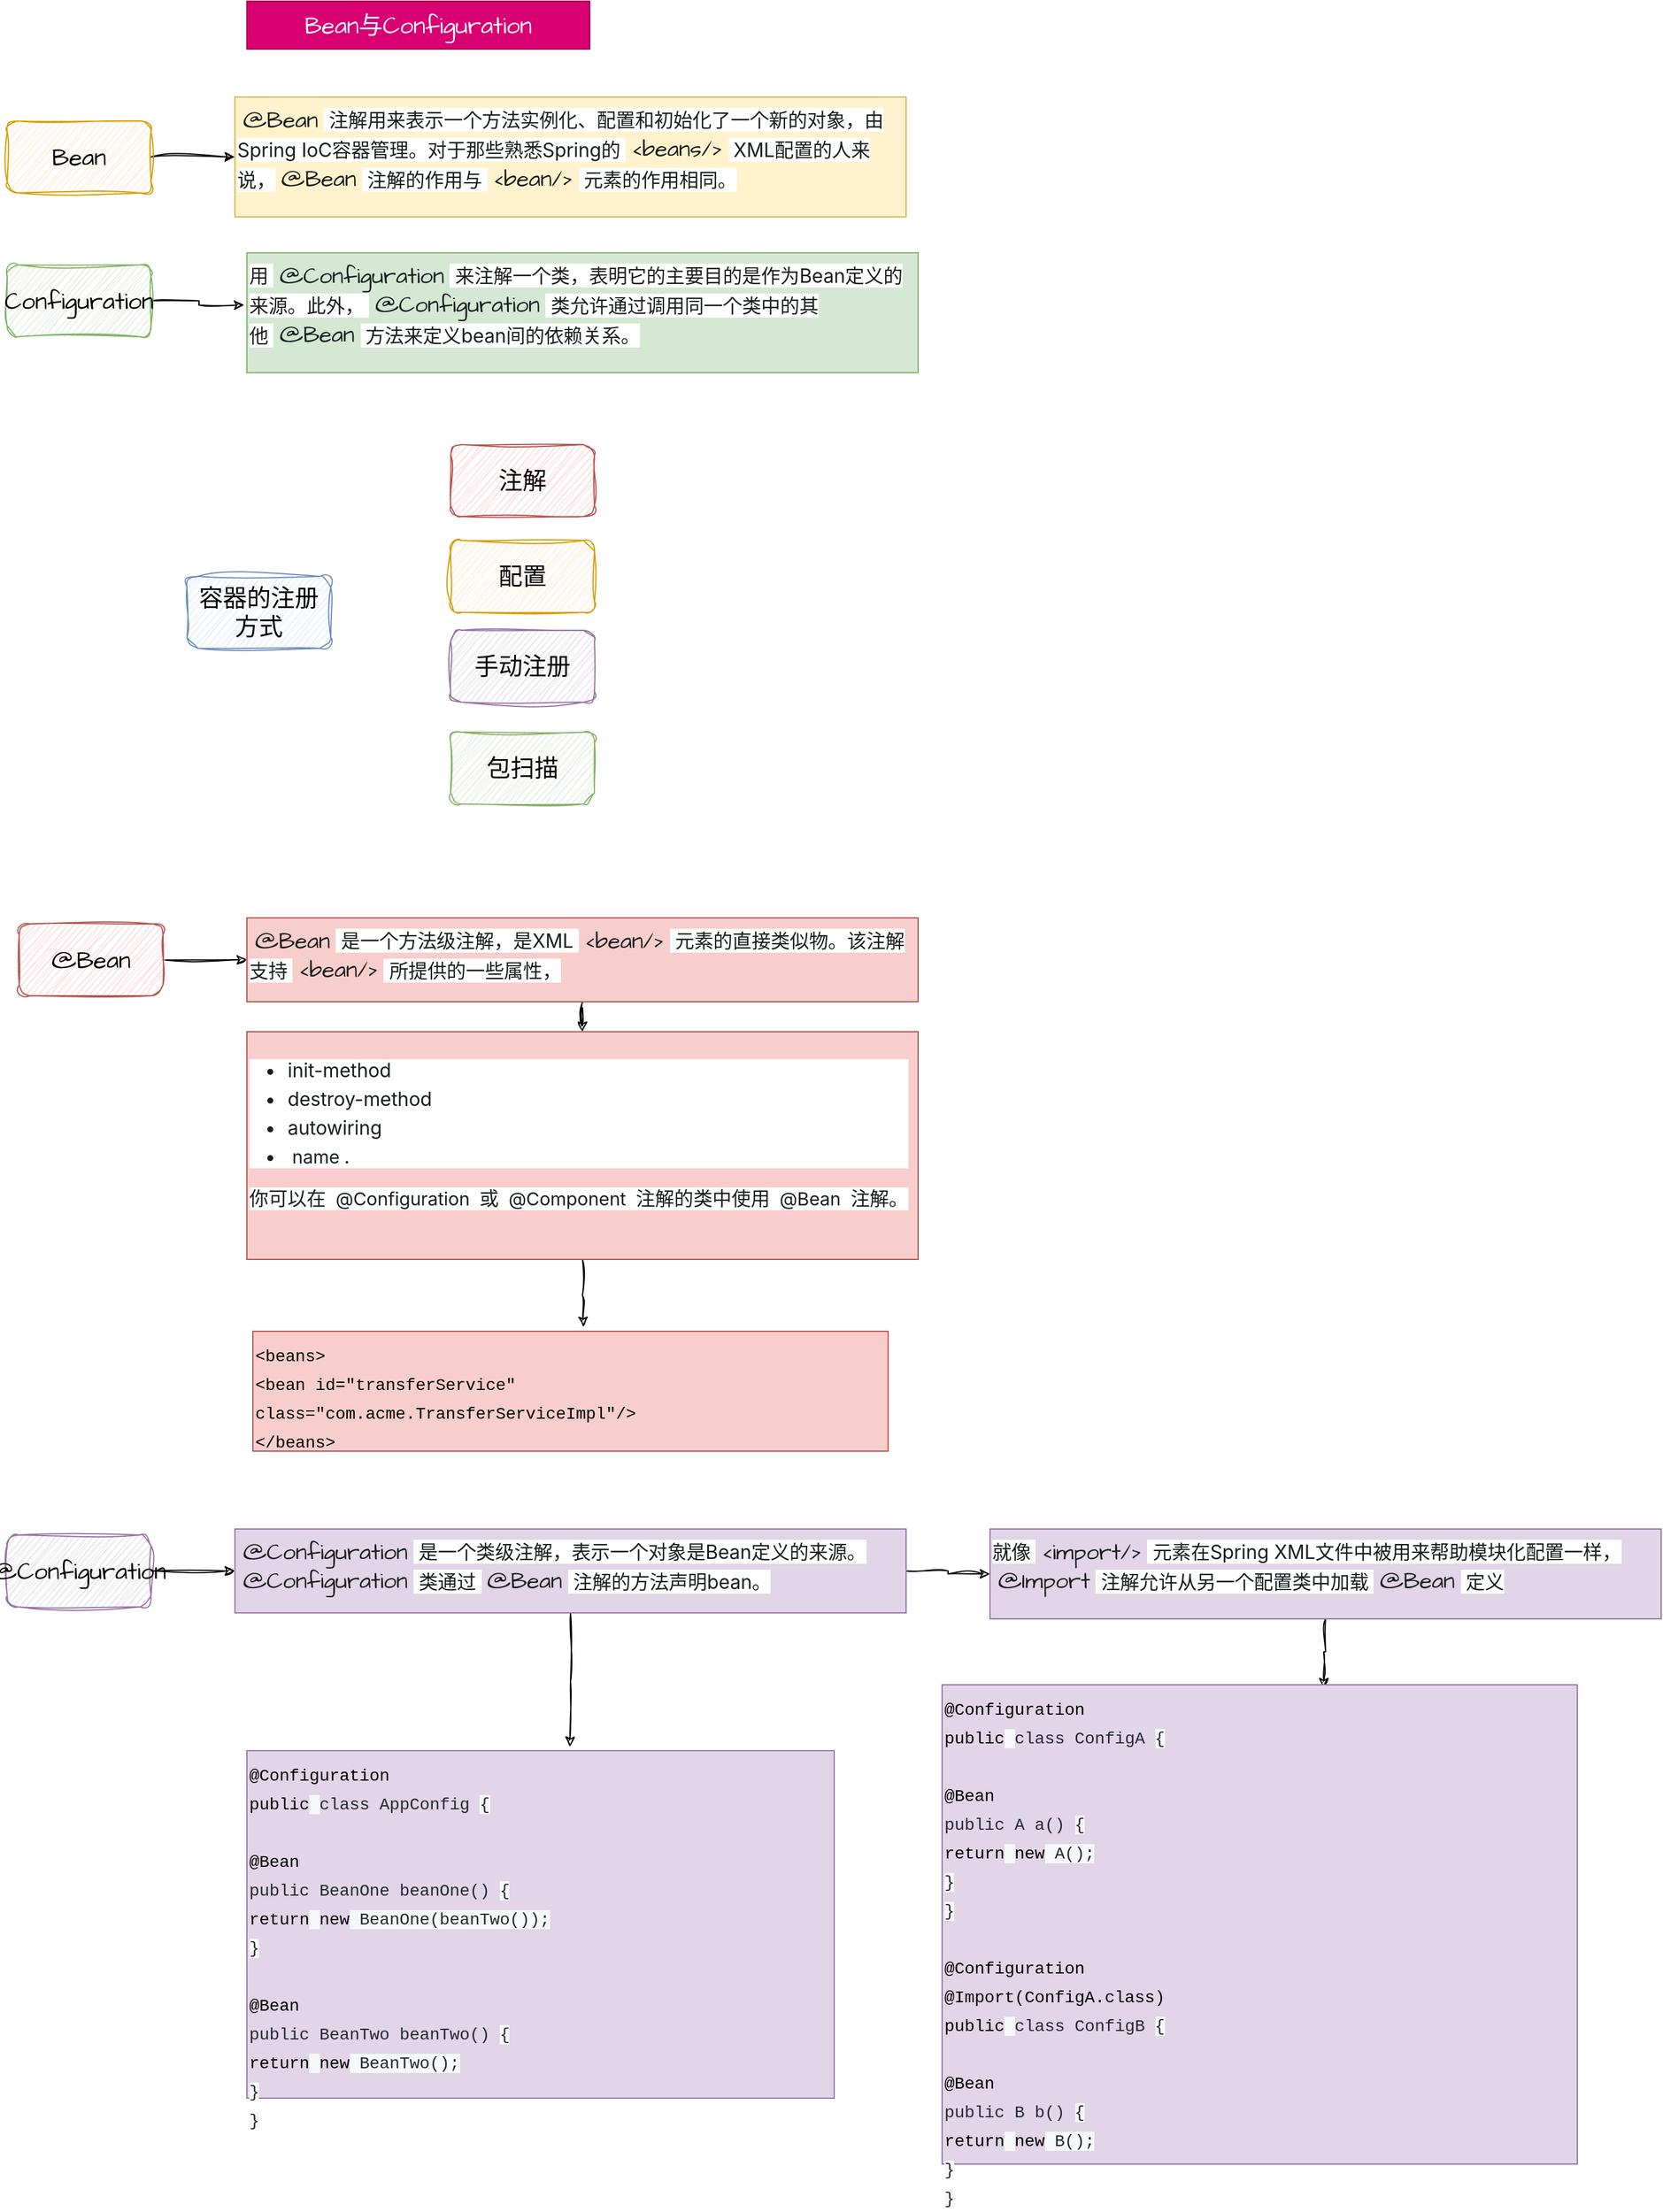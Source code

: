 <mxfile version="21.6.5" type="device">
  <diagram name="第 1 页" id="5xQ1wcnj4uvl-pOPQWB6">
    <mxGraphModel dx="1036" dy="611" grid="1" gridSize="10" guides="1" tooltips="1" connect="1" arrows="1" fold="1" page="1" pageScale="1" pageWidth="827" pageHeight="1169" math="0" shadow="0">
      <root>
        <mxCell id="0" />
        <mxCell id="1" parent="0" />
        <mxCell id="RN3NetxJSFOTMW4Svdrk-1" value="Bean与Configuration" style="text;html=1;strokeColor=#A50040;fillColor=#d80073;align=center;verticalAlign=middle;whiteSpace=wrap;rounded=0;fontSize=20;fontFamily=Architects Daughter;fontColor=#ffffff;" vertex="1" parent="1">
          <mxGeometry x="240" y="50" width="286" height="40" as="geometry" />
        </mxCell>
        <mxCell id="RN3NetxJSFOTMW4Svdrk-4" style="edgeStyle=orthogonalEdgeStyle;rounded=0;sketch=1;hachureGap=4;jiggle=2;curveFitting=1;orthogonalLoop=1;jettySize=auto;html=1;entryX=0;entryY=0.5;entryDx=0;entryDy=0;fontFamily=Architects Daughter;fontSource=https%3A%2F%2Ffonts.googleapis.com%2Fcss%3Ffamily%3DArchitects%2BDaughter;fontSize=16;" edge="1" parent="1" source="RN3NetxJSFOTMW4Svdrk-2" target="RN3NetxJSFOTMW4Svdrk-3">
          <mxGeometry relative="1" as="geometry" />
        </mxCell>
        <mxCell id="RN3NetxJSFOTMW4Svdrk-2" value="Bean" style="rounded=1;whiteSpace=wrap;html=1;sketch=1;hachureGap=4;jiggle=2;curveFitting=1;fontFamily=Architects Daughter;fontSource=https%3A%2F%2Ffonts.googleapis.com%2Fcss%3Ffamily%3DArchitects%2BDaughter;fontSize=20;fillColor=#ffe6cc;strokeColor=#d79b00;" vertex="1" parent="1">
          <mxGeometry x="40" y="150" width="120" height="60" as="geometry" />
        </mxCell>
        <mxCell id="RN3NetxJSFOTMW4Svdrk-3" value="&lt;code style=&quot;box-sizing: inherit; font-family: var(--monospace-font-family); hyphens: none; background: var(--asciidoctor-code-background); border-radius: 0.25em; color: rgb(25, 30, 30); font-size: 0.95em; padding: 0.125em 0.25em; font-style: normal; font-variant-ligatures: normal; font-variant-caps: normal; font-weight: 400; letter-spacing: -0.044px; orphans: 2; text-align: start; text-indent: 0px; text-transform: none; widows: 2; word-spacing: 0px; -webkit-text-stroke-width: 0px; text-decoration-thickness: initial; text-decoration-style: initial; text-decoration-color: initial;&quot;&gt;@Bean&lt;/code&gt;&lt;span style=&quot;color: rgb(25, 30, 30); font-family: -apple-system, BlinkMacSystemFont, &amp;quot;Segoe UI&amp;quot;, Roboto, Helvetica, Arial, sans-serif, &amp;quot;Apple Color Emoji&amp;quot;, &amp;quot;Segoe UI Emoji&amp;quot;, &amp;quot;Segoe UI Symbol&amp;quot;; font-size: 16px; font-style: normal; font-variant-ligatures: normal; font-variant-caps: normal; font-weight: 400; letter-spacing: -0.044px; orphans: 2; text-align: start; text-indent: 0px; text-transform: none; widows: 2; word-spacing: 0px; -webkit-text-stroke-width: 0px; background-color: rgb(255, 255, 255); text-decoration-thickness: initial; text-decoration-style: initial; text-decoration-color: initial; float: none; display: inline !important;&quot;&gt;&lt;span&gt;&amp;nbsp;&lt;/span&gt;注解用来表示一个方法实例化、配置和初始化了一个新的对象，由Spring IoC容器管理。对于那些熟悉Spring的&lt;span&gt;&amp;nbsp;&lt;/span&gt;&lt;/span&gt;&lt;code style=&quot;box-sizing: inherit; font-family: var(--monospace-font-family); hyphens: none; background: var(--asciidoctor-code-background); border-radius: 0.25em; color: rgb(25, 30, 30); font-size: 0.95em; padding: 0.125em 0.25em; font-style: normal; font-variant-ligatures: normal; font-variant-caps: normal; font-weight: 400; letter-spacing: -0.044px; orphans: 2; text-align: start; text-indent: 0px; text-transform: none; widows: 2; word-spacing: 0px; -webkit-text-stroke-width: 0px; text-decoration-thickness: initial; text-decoration-style: initial; text-decoration-color: initial;&quot;&gt;&amp;lt;beans/&amp;gt;&lt;/code&gt;&lt;span style=&quot;color: rgb(25, 30, 30); font-family: -apple-system, BlinkMacSystemFont, &amp;quot;Segoe UI&amp;quot;, Roboto, Helvetica, Arial, sans-serif, &amp;quot;Apple Color Emoji&amp;quot;, &amp;quot;Segoe UI Emoji&amp;quot;, &amp;quot;Segoe UI Symbol&amp;quot;; font-size: 16px; font-style: normal; font-variant-ligatures: normal; font-variant-caps: normal; font-weight: 400; letter-spacing: -0.044px; orphans: 2; text-align: start; text-indent: 0px; text-transform: none; widows: 2; word-spacing: 0px; -webkit-text-stroke-width: 0px; background-color: rgb(255, 255, 255); text-decoration-thickness: initial; text-decoration-style: initial; text-decoration-color: initial; float: none; display: inline !important;&quot;&gt;&lt;span&gt;&amp;nbsp;&lt;/span&gt;XML配置的人来说，&lt;/span&gt;&lt;code style=&quot;box-sizing: inherit; font-family: var(--monospace-font-family); hyphens: none; background: var(--asciidoctor-code-background); border-radius: 0.25em; color: rgb(25, 30, 30); font-size: 0.95em; padding: 0.125em 0.25em; font-style: normal; font-variant-ligatures: normal; font-variant-caps: normal; font-weight: 400; letter-spacing: -0.044px; orphans: 2; text-align: start; text-indent: 0px; text-transform: none; widows: 2; word-spacing: 0px; -webkit-text-stroke-width: 0px; text-decoration-thickness: initial; text-decoration-style: initial; text-decoration-color: initial;&quot;&gt;@Bean&lt;/code&gt;&lt;span style=&quot;color: rgb(25, 30, 30); font-family: -apple-system, BlinkMacSystemFont, &amp;quot;Segoe UI&amp;quot;, Roboto, Helvetica, Arial, sans-serif, &amp;quot;Apple Color Emoji&amp;quot;, &amp;quot;Segoe UI Emoji&amp;quot;, &amp;quot;Segoe UI Symbol&amp;quot;; font-size: 16px; font-style: normal; font-variant-ligatures: normal; font-variant-caps: normal; font-weight: 400; letter-spacing: -0.044px; orphans: 2; text-align: start; text-indent: 0px; text-transform: none; widows: 2; word-spacing: 0px; -webkit-text-stroke-width: 0px; background-color: rgb(255, 255, 255); text-decoration-thickness: initial; text-decoration-style: initial; text-decoration-color: initial; float: none; display: inline !important;&quot;&gt;&lt;span&gt;&amp;nbsp;&lt;/span&gt;注解的作用与&lt;span&gt;&amp;nbsp;&lt;/span&gt;&lt;/span&gt;&lt;code style=&quot;box-sizing: inherit; font-family: var(--monospace-font-family); hyphens: none; background: var(--asciidoctor-code-background); border-radius: 0.25em; color: rgb(25, 30, 30); font-size: 0.95em; padding: 0.125em 0.25em; font-style: normal; font-variant-ligatures: normal; font-variant-caps: normal; font-weight: 400; letter-spacing: -0.044px; orphans: 2; text-align: start; text-indent: 0px; text-transform: none; widows: 2; word-spacing: 0px; -webkit-text-stroke-width: 0px; text-decoration-thickness: initial; text-decoration-style: initial; text-decoration-color: initial;&quot;&gt;&amp;lt;bean/&amp;gt;&lt;/code&gt;&lt;span style=&quot;color: rgb(25, 30, 30); font-family: -apple-system, BlinkMacSystemFont, &amp;quot;Segoe UI&amp;quot;, Roboto, Helvetica, Arial, sans-serif, &amp;quot;Apple Color Emoji&amp;quot;, &amp;quot;Segoe UI Emoji&amp;quot;, &amp;quot;Segoe UI Symbol&amp;quot;; font-size: 16px; font-style: normal; font-variant-ligatures: normal; font-variant-caps: normal; font-weight: 400; letter-spacing: -0.044px; orphans: 2; text-align: start; text-indent: 0px; text-transform: none; widows: 2; word-spacing: 0px; -webkit-text-stroke-width: 0px; background-color: rgb(255, 255, 255); text-decoration-thickness: initial; text-decoration-style: initial; text-decoration-color: initial; float: none; display: inline !important;&quot;&gt;&lt;span&gt;&amp;nbsp;&lt;/span&gt;元素的作用相同。&lt;/span&gt;" style="text;whiteSpace=wrap;html=1;fontSize=20;fontFamily=Architects Daughter;fillColor=#fff2cc;strokeColor=#d6b656;" vertex="1" parent="1">
          <mxGeometry x="230" y="130" width="560" height="100" as="geometry" />
        </mxCell>
        <mxCell id="RN3NetxJSFOTMW4Svdrk-7" style="edgeStyle=orthogonalEdgeStyle;rounded=0;sketch=1;hachureGap=4;jiggle=2;curveFitting=1;orthogonalLoop=1;jettySize=auto;html=1;entryX=-0.004;entryY=0.436;entryDx=0;entryDy=0;entryPerimeter=0;fontFamily=Architects Daughter;fontSource=https%3A%2F%2Ffonts.googleapis.com%2Fcss%3Ffamily%3DArchitects%2BDaughter;fontSize=16;" edge="1" parent="1" source="RN3NetxJSFOTMW4Svdrk-5" target="RN3NetxJSFOTMW4Svdrk-6">
          <mxGeometry relative="1" as="geometry" />
        </mxCell>
        <mxCell id="RN3NetxJSFOTMW4Svdrk-5" value="Configuration" style="rounded=1;whiteSpace=wrap;html=1;sketch=1;hachureGap=4;jiggle=2;curveFitting=1;fontFamily=Architects Daughter;fontSource=https%3A%2F%2Ffonts.googleapis.com%2Fcss%3Ffamily%3DArchitects%2BDaughter;fontSize=20;fillColor=#d5e8d4;strokeColor=#82b366;" vertex="1" parent="1">
          <mxGeometry x="40" y="270" width="120" height="60" as="geometry" />
        </mxCell>
        <mxCell id="RN3NetxJSFOTMW4Svdrk-6" value="&lt;span style=&quot;color: rgb(25, 30, 30); font-family: -apple-system, BlinkMacSystemFont, &amp;quot;Segoe UI&amp;quot;, Roboto, Helvetica, Arial, sans-serif, &amp;quot;Apple Color Emoji&amp;quot;, &amp;quot;Segoe UI Emoji&amp;quot;, &amp;quot;Segoe UI Symbol&amp;quot;; font-size: 16px; font-style: normal; font-variant-ligatures: normal; font-variant-caps: normal; font-weight: 400; letter-spacing: -0.044px; orphans: 2; text-align: start; text-indent: 0px; text-transform: none; widows: 2; word-spacing: 0px; -webkit-text-stroke-width: 0px; background-color: rgb(255, 255, 255); text-decoration-thickness: initial; text-decoration-style: initial; text-decoration-color: initial; float: none; display: inline !important;&quot;&gt;用&lt;span&gt;&amp;nbsp;&lt;/span&gt;&lt;/span&gt;&lt;code style=&quot;box-sizing: inherit; font-family: var(--monospace-font-family); hyphens: none; background: var(--asciidoctor-code-background); border-radius: 0.25em; color: rgb(25, 30, 30); font-size: 0.95em; padding: 0.125em 0.25em; font-style: normal; font-variant-ligatures: normal; font-variant-caps: normal; font-weight: 400; letter-spacing: -0.044px; orphans: 2; text-align: start; text-indent: 0px; text-transform: none; widows: 2; word-spacing: 0px; -webkit-text-stroke-width: 0px; text-decoration-thickness: initial; text-decoration-style: initial; text-decoration-color: initial;&quot;&gt;@Configuration&lt;/code&gt;&lt;span style=&quot;color: rgb(25, 30, 30); font-family: -apple-system, BlinkMacSystemFont, &amp;quot;Segoe UI&amp;quot;, Roboto, Helvetica, Arial, sans-serif, &amp;quot;Apple Color Emoji&amp;quot;, &amp;quot;Segoe UI Emoji&amp;quot;, &amp;quot;Segoe UI Symbol&amp;quot;; font-size: 16px; font-style: normal; font-variant-ligatures: normal; font-variant-caps: normal; font-weight: 400; letter-spacing: -0.044px; orphans: 2; text-align: start; text-indent: 0px; text-transform: none; widows: 2; word-spacing: 0px; -webkit-text-stroke-width: 0px; background-color: rgb(255, 255, 255); text-decoration-thickness: initial; text-decoration-style: initial; text-decoration-color: initial; float: none; display: inline !important;&quot;&gt;&lt;span&gt;&amp;nbsp;&lt;/span&gt;来注解一个类，表明它的主要目的是作为Bean定义的来源。此外，&lt;span&gt;&amp;nbsp;&lt;/span&gt;&lt;/span&gt;&lt;code style=&quot;box-sizing: inherit; font-family: var(--monospace-font-family); hyphens: none; background: var(--asciidoctor-code-background); border-radius: 0.25em; color: rgb(25, 30, 30); font-size: 0.95em; padding: 0.125em 0.25em; font-style: normal; font-variant-ligatures: normal; font-variant-caps: normal; font-weight: 400; letter-spacing: -0.044px; orphans: 2; text-align: start; text-indent: 0px; text-transform: none; widows: 2; word-spacing: 0px; -webkit-text-stroke-width: 0px; text-decoration-thickness: initial; text-decoration-style: initial; text-decoration-color: initial;&quot;&gt;@Configuration&lt;/code&gt;&lt;span style=&quot;color: rgb(25, 30, 30); font-family: -apple-system, BlinkMacSystemFont, &amp;quot;Segoe UI&amp;quot;, Roboto, Helvetica, Arial, sans-serif, &amp;quot;Apple Color Emoji&amp;quot;, &amp;quot;Segoe UI Emoji&amp;quot;, &amp;quot;Segoe UI Symbol&amp;quot;; font-size: 16px; font-style: normal; font-variant-ligatures: normal; font-variant-caps: normal; font-weight: 400; letter-spacing: -0.044px; orphans: 2; text-align: start; text-indent: 0px; text-transform: none; widows: 2; word-spacing: 0px; -webkit-text-stroke-width: 0px; background-color: rgb(255, 255, 255); text-decoration-thickness: initial; text-decoration-style: initial; text-decoration-color: initial; float: none; display: inline !important;&quot;&gt;&lt;span&gt;&amp;nbsp;&lt;/span&gt;类允许通过调用同一个类中的其他&lt;span&gt;&amp;nbsp;&lt;/span&gt;&lt;/span&gt;&lt;code style=&quot;box-sizing: inherit; font-family: var(--monospace-font-family); hyphens: none; background: var(--asciidoctor-code-background); border-radius: 0.25em; color: rgb(25, 30, 30); font-size: 0.95em; padding: 0.125em 0.25em; font-style: normal; font-variant-ligatures: normal; font-variant-caps: normal; font-weight: 400; letter-spacing: -0.044px; orphans: 2; text-align: start; text-indent: 0px; text-transform: none; widows: 2; word-spacing: 0px; -webkit-text-stroke-width: 0px; text-decoration-thickness: initial; text-decoration-style: initial; text-decoration-color: initial;&quot;&gt;@Bean&lt;/code&gt;&lt;span style=&quot;color: rgb(25, 30, 30); font-family: -apple-system, BlinkMacSystemFont, &amp;quot;Segoe UI&amp;quot;, Roboto, Helvetica, Arial, sans-serif, &amp;quot;Apple Color Emoji&amp;quot;, &amp;quot;Segoe UI Emoji&amp;quot;, &amp;quot;Segoe UI Symbol&amp;quot;; font-size: 16px; font-style: normal; font-variant-ligatures: normal; font-variant-caps: normal; font-weight: 400; letter-spacing: -0.044px; orphans: 2; text-align: start; text-indent: 0px; text-transform: none; widows: 2; word-spacing: 0px; -webkit-text-stroke-width: 0px; background-color: rgb(255, 255, 255); text-decoration-thickness: initial; text-decoration-style: initial; text-decoration-color: initial; float: none; display: inline !important;&quot;&gt;&lt;span&gt;&amp;nbsp;&lt;/span&gt;方法来定义bean间的依赖关系。&lt;/span&gt;" style="text;whiteSpace=wrap;html=1;fontSize=20;fontFamily=Architects Daughter;fillColor=#d5e8d4;strokeColor=#82b366;" vertex="1" parent="1">
          <mxGeometry x="240" y="260" width="560" height="100" as="geometry" />
        </mxCell>
        <mxCell id="RN3NetxJSFOTMW4Svdrk-8" value="容器的注册方式" style="rounded=1;whiteSpace=wrap;html=1;sketch=1;hachureGap=4;jiggle=2;curveFitting=1;fontFamily=Architects Daughter;fontSource=https%3A%2F%2Ffonts.googleapis.com%2Fcss%3Ffamily%3DArchitects%2BDaughter;fontSize=20;fillColor=#dae8fc;strokeColor=#6c8ebf;glass=0;shadow=0;" vertex="1" parent="1">
          <mxGeometry x="190" y="530" width="120" height="60" as="geometry" />
        </mxCell>
        <mxCell id="RN3NetxJSFOTMW4Svdrk-9" value="注解" style="rounded=1;whiteSpace=wrap;html=1;sketch=1;hachureGap=4;jiggle=2;curveFitting=1;fontFamily=Architects Daughter;fontSource=https%3A%2F%2Ffonts.googleapis.com%2Fcss%3Ffamily%3DArchitects%2BDaughter;fontSize=20;fillColor=#f8cecc;strokeColor=#b85450;glass=0;shadow=0;" vertex="1" parent="1">
          <mxGeometry x="410" y="420" width="120" height="60" as="geometry" />
        </mxCell>
        <mxCell id="RN3NetxJSFOTMW4Svdrk-10" value="配置" style="rounded=1;whiteSpace=wrap;html=1;sketch=1;hachureGap=4;jiggle=2;curveFitting=1;fontFamily=Architects Daughter;fontSource=https%3A%2F%2Ffonts.googleapis.com%2Fcss%3Ffamily%3DArchitects%2BDaughter;fontSize=20;fillColor=#ffe6cc;strokeColor=#d79b00;glass=0;shadow=0;" vertex="1" parent="1">
          <mxGeometry x="410" y="500" width="120" height="60" as="geometry" />
        </mxCell>
        <mxCell id="RN3NetxJSFOTMW4Svdrk-11" value="手动注册" style="rounded=1;whiteSpace=wrap;html=1;sketch=1;hachureGap=4;jiggle=2;curveFitting=1;fontFamily=Architects Daughter;fontSource=https%3A%2F%2Ffonts.googleapis.com%2Fcss%3Ffamily%3DArchitects%2BDaughter;fontSize=20;fillColor=#e1d5e7;strokeColor=#9673a6;glass=0;shadow=0;" vertex="1" parent="1">
          <mxGeometry x="410" y="575" width="120" height="60" as="geometry" />
        </mxCell>
        <mxCell id="RN3NetxJSFOTMW4Svdrk-12" value="包扫描" style="rounded=1;whiteSpace=wrap;html=1;sketch=1;hachureGap=4;jiggle=2;curveFitting=1;fontFamily=Architects Daughter;fontSource=https%3A%2F%2Ffonts.googleapis.com%2Fcss%3Ffamily%3DArchitects%2BDaughter;fontSize=20;fillColor=#d5e8d4;strokeColor=#82b366;glass=0;shadow=0;" vertex="1" parent="1">
          <mxGeometry x="410" y="660" width="120" height="60" as="geometry" />
        </mxCell>
        <mxCell id="RN3NetxJSFOTMW4Svdrk-16" style="edgeStyle=orthogonalEdgeStyle;rounded=0;sketch=1;hachureGap=4;jiggle=2;curveFitting=1;orthogonalLoop=1;jettySize=auto;html=1;fontFamily=Architects Daughter;fontSource=https%3A%2F%2Ffonts.googleapis.com%2Fcss%3Ffamily%3DArchitects%2BDaughter;fontSize=16;" edge="1" parent="1" source="RN3NetxJSFOTMW4Svdrk-14" target="RN3NetxJSFOTMW4Svdrk-15">
          <mxGeometry relative="1" as="geometry" />
        </mxCell>
        <mxCell id="RN3NetxJSFOTMW4Svdrk-14" value="@Bean" style="rounded=1;whiteSpace=wrap;html=1;sketch=1;hachureGap=4;jiggle=2;curveFitting=1;fontFamily=Architects Daughter;fontSource=https%3A%2F%2Ffonts.googleapis.com%2Fcss%3Ffamily%3DArchitects%2BDaughter;fontSize=20;fillColor=#f8cecc;strokeColor=#b85450;" vertex="1" parent="1">
          <mxGeometry x="50" y="820" width="120" height="60" as="geometry" />
        </mxCell>
        <mxCell id="RN3NetxJSFOTMW4Svdrk-18" style="edgeStyle=orthogonalEdgeStyle;rounded=0;sketch=1;hachureGap=4;jiggle=2;curveFitting=1;orthogonalLoop=1;jettySize=auto;html=1;fontFamily=Architects Daughter;fontSource=https%3A%2F%2Ffonts.googleapis.com%2Fcss%3Ffamily%3DArchitects%2BDaughter;fontSize=16;" edge="1" parent="1" source="RN3NetxJSFOTMW4Svdrk-15" target="RN3NetxJSFOTMW4Svdrk-17">
          <mxGeometry relative="1" as="geometry" />
        </mxCell>
        <mxCell id="RN3NetxJSFOTMW4Svdrk-15" value="&lt;code style=&quot;box-sizing: inherit; font-family: var(--monospace-font-family); hyphens: none; background: var(--asciidoctor-code-background); border-radius: 0.25em; color: rgb(25, 30, 30); font-size: 0.95em; padding: 0.125em 0.25em; font-style: normal; font-variant-ligatures: normal; font-variant-caps: normal; font-weight: 400; letter-spacing: -0.044px; orphans: 2; text-align: start; text-indent: 0px; text-transform: none; widows: 2; word-spacing: 0px; -webkit-text-stroke-width: 0px; text-decoration-thickness: initial; text-decoration-style: initial; text-decoration-color: initial;&quot;&gt;@Bean&lt;/code&gt;&lt;span style=&quot;color: rgb(25, 30, 30); font-family: -apple-system, BlinkMacSystemFont, &amp;quot;Segoe UI&amp;quot;, Roboto, Helvetica, Arial, sans-serif, &amp;quot;Apple Color Emoji&amp;quot;, &amp;quot;Segoe UI Emoji&amp;quot;, &amp;quot;Segoe UI Symbol&amp;quot;; font-size: 16px; font-style: normal; font-variant-ligatures: normal; font-variant-caps: normal; font-weight: 400; letter-spacing: -0.044px; orphans: 2; text-align: start; text-indent: 0px; text-transform: none; widows: 2; word-spacing: 0px; -webkit-text-stroke-width: 0px; background-color: rgb(255, 255, 255); text-decoration-thickness: initial; text-decoration-style: initial; text-decoration-color: initial; float: none; display: inline !important;&quot;&gt;&lt;span&gt;&amp;nbsp;&lt;/span&gt;是一个方法级注解，是XML&lt;span&gt;&amp;nbsp;&lt;/span&gt;&lt;/span&gt;&lt;code style=&quot;box-sizing: inherit; font-family: var(--monospace-font-family); hyphens: none; background: var(--asciidoctor-code-background); border-radius: 0.25em; color: rgb(25, 30, 30); font-size: 0.95em; padding: 0.125em 0.25em; font-style: normal; font-variant-ligatures: normal; font-variant-caps: normal; font-weight: 400; letter-spacing: -0.044px; orphans: 2; text-align: start; text-indent: 0px; text-transform: none; widows: 2; word-spacing: 0px; -webkit-text-stroke-width: 0px; text-decoration-thickness: initial; text-decoration-style: initial; text-decoration-color: initial;&quot;&gt;&amp;lt;bean/&amp;gt;&lt;/code&gt;&lt;span style=&quot;color: rgb(25, 30, 30); font-family: -apple-system, BlinkMacSystemFont, &amp;quot;Segoe UI&amp;quot;, Roboto, Helvetica, Arial, sans-serif, &amp;quot;Apple Color Emoji&amp;quot;, &amp;quot;Segoe UI Emoji&amp;quot;, &amp;quot;Segoe UI Symbol&amp;quot;; font-size: 16px; font-style: normal; font-variant-ligatures: normal; font-variant-caps: normal; font-weight: 400; letter-spacing: -0.044px; orphans: 2; text-align: start; text-indent: 0px; text-transform: none; widows: 2; word-spacing: 0px; -webkit-text-stroke-width: 0px; background-color: rgb(255, 255, 255); text-decoration-thickness: initial; text-decoration-style: initial; text-decoration-color: initial; float: none; display: inline !important;&quot;&gt;&lt;span&gt;&amp;nbsp;&lt;/span&gt;元素的直接类似物。该注解支持&lt;span&gt;&amp;nbsp;&lt;/span&gt;&lt;/span&gt;&lt;code style=&quot;box-sizing: inherit; font-family: var(--monospace-font-family); hyphens: none; background: var(--asciidoctor-code-background); border-radius: 0.25em; color: rgb(25, 30, 30); font-size: 0.95em; padding: 0.125em 0.25em; font-style: normal; font-variant-ligatures: normal; font-variant-caps: normal; font-weight: 400; letter-spacing: -0.044px; orphans: 2; text-align: start; text-indent: 0px; text-transform: none; widows: 2; word-spacing: 0px; -webkit-text-stroke-width: 0px; text-decoration-thickness: initial; text-decoration-style: initial; text-decoration-color: initial;&quot;&gt;&amp;lt;bean/&amp;gt;&lt;/code&gt;&lt;span style=&quot;color: rgb(25, 30, 30); font-family: -apple-system, BlinkMacSystemFont, &amp;quot;Segoe UI&amp;quot;, Roboto, Helvetica, Arial, sans-serif, &amp;quot;Apple Color Emoji&amp;quot;, &amp;quot;Segoe UI Emoji&amp;quot;, &amp;quot;Segoe UI Symbol&amp;quot;; font-size: 16px; font-style: normal; font-variant-ligatures: normal; font-variant-caps: normal; font-weight: 400; letter-spacing: -0.044px; orphans: 2; text-align: start; text-indent: 0px; text-transform: none; widows: 2; word-spacing: 0px; -webkit-text-stroke-width: 0px; background-color: rgb(255, 255, 255); text-decoration-thickness: initial; text-decoration-style: initial; text-decoration-color: initial; float: none; display: inline !important;&quot;&gt;&lt;span&gt;&amp;nbsp;&lt;/span&gt;所提供的一些属性，&lt;/span&gt;" style="text;whiteSpace=wrap;html=1;fontSize=20;fontFamily=Architects Daughter;fillColor=#f8cecc;strokeColor=#b85450;" vertex="1" parent="1">
          <mxGeometry x="240" y="815" width="560" height="70" as="geometry" />
        </mxCell>
        <mxCell id="RN3NetxJSFOTMW4Svdrk-20" style="edgeStyle=orthogonalEdgeStyle;rounded=0;sketch=1;hachureGap=4;jiggle=2;curveFitting=1;orthogonalLoop=1;jettySize=auto;html=1;exitX=0.5;exitY=1;exitDx=0;exitDy=0;entryX=0.52;entryY=-0.036;entryDx=0;entryDy=0;entryPerimeter=0;fontFamily=Architects Daughter;fontSource=https%3A%2F%2Ffonts.googleapis.com%2Fcss%3Ffamily%3DArchitects%2BDaughter;fontSize=16;" edge="1" parent="1" source="RN3NetxJSFOTMW4Svdrk-17" target="RN3NetxJSFOTMW4Svdrk-19">
          <mxGeometry relative="1" as="geometry" />
        </mxCell>
        <mxCell id="RN3NetxJSFOTMW4Svdrk-17" value="&lt;div class=&quot;ulist&quot; style=&quot;box-sizing: inherit; margin: 1rem 0px 0px; color: rgb(25, 30, 30); font-family: -apple-system, BlinkMacSystemFont, &amp;quot;Segoe UI&amp;quot;, Roboto, Helvetica, Arial, sans-serif, &amp;quot;Apple Color Emoji&amp;quot;, &amp;quot;Segoe UI Emoji&amp;quot;, &amp;quot;Segoe UI Symbol&amp;quot;; font-size: 16px; font-style: normal; font-variant-ligatures: normal; font-variant-caps: normal; font-weight: 400; letter-spacing: -0.044px; orphans: 2; text-align: start; text-indent: 0px; text-transform: none; widows: 2; word-spacing: 0px; -webkit-text-stroke-width: 0px; background-color: rgb(255, 255, 255); text-decoration-thickness: initial; text-decoration-style: initial; text-decoration-color: initial;&quot;&gt;&lt;ul style=&quot;box-sizing: inherit; margin: 0px; padding: 0px 0px 0px 2rem;&quot;&gt;&lt;li style=&quot;box-sizing: inherit; margin-bottom: 0.3rem;&quot;&gt;&lt;p style=&quot;box-sizing: inherit; margin: 0px;&quot;&gt;&lt;a href=&quot;https://springdoc.cn/spring/core.html#beans-factory-lifecycle-initializingbean&quot; style=&quot;box-sizing: inherit; text-decoration: none; color: var(--asciidoctor-link-font-color);&quot;&gt;init-method&lt;/a&gt;&lt;/p&gt;&lt;/li&gt;&lt;li style=&quot;box-sizing: inherit; margin-bottom: 0.3rem;&quot;&gt;&lt;p style=&quot;box-sizing: inherit; margin: 0px;&quot;&gt;&lt;a href=&quot;https://springdoc.cn/spring/core.html#beans-factory-lifecycle-disposablebean&quot; style=&quot;box-sizing: inherit; text-decoration: none; color: var(--asciidoctor-link-font-color);&quot;&gt;destroy-method&lt;/a&gt;&lt;/p&gt;&lt;/li&gt;&lt;li style=&quot;box-sizing: inherit; margin-bottom: 0.3rem;&quot;&gt;&lt;p style=&quot;box-sizing: inherit; margin: 0px;&quot;&gt;&lt;a href=&quot;https://springdoc.cn/spring/core.html#beans-factory-autowire&quot; style=&quot;box-sizing: inherit; text-decoration: none; color: var(--asciidoctor-link-font-color);&quot;&gt;autowiring&lt;/a&gt;&lt;/p&gt;&lt;/li&gt;&lt;li style=&quot;box-sizing: inherit; margin-bottom: 0.3rem;&quot;&gt;&lt;p style=&quot;box-sizing: inherit; margin: 0px;&quot;&gt;&lt;code style=&quot;box-sizing: inherit; font-family: var(--monospace-font-family); hyphens: none; background: var(--asciidoctor-code-background); border-radius: 0.25em; color: var(--asciidoctor-code-font-color); font-size: 0.95em; padding: 0.125em 0.25em;&quot;&gt;name&lt;/code&gt;.&lt;/p&gt;&lt;/li&gt;&lt;/ul&gt;&lt;/div&gt;&lt;div class=&quot;paragraph&quot; style=&quot;box-sizing: inherit; margin: 1rem 0px 0px; color: rgb(25, 30, 30); font-family: -apple-system, BlinkMacSystemFont, &amp;quot;Segoe UI&amp;quot;, Roboto, Helvetica, Arial, sans-serif, &amp;quot;Apple Color Emoji&amp;quot;, &amp;quot;Segoe UI Emoji&amp;quot;, &amp;quot;Segoe UI Symbol&amp;quot;; font-size: 16px; font-style: normal; font-variant-ligatures: normal; font-variant-caps: normal; font-weight: 400; letter-spacing: -0.044px; orphans: 2; text-align: start; text-indent: 0px; text-transform: none; widows: 2; word-spacing: 0px; -webkit-text-stroke-width: 0px; background-color: rgb(255, 255, 255); text-decoration-thickness: initial; text-decoration-style: initial; text-decoration-color: initial;&quot;&gt;&lt;p style=&quot;box-sizing: inherit; margin: 0px;&quot;&gt;你可以在&lt;span&gt;&amp;nbsp;&lt;/span&gt;&lt;code style=&quot;box-sizing: inherit; font-family: var(--monospace-font-family); hyphens: none; background: var(--asciidoctor-code-background); border-radius: 0.25em; color: var(--asciidoctor-code-font-color); font-size: 0.95em; padding: 0.125em 0.25em;&quot;&gt;@Configuration&lt;/code&gt;&lt;span&gt;&amp;nbsp;&lt;/span&gt;或&lt;span&gt;&amp;nbsp;&lt;/span&gt;&lt;code style=&quot;box-sizing: inherit; font-family: var(--monospace-font-family); hyphens: none; background: var(--asciidoctor-code-background); border-radius: 0.25em; color: var(--asciidoctor-code-font-color); font-size: 0.95em; padding: 0.125em 0.25em;&quot;&gt;@Component&lt;/code&gt;&lt;span&gt;&amp;nbsp;&lt;/span&gt;注解的类中使用&lt;span&gt;&amp;nbsp;&lt;/span&gt;&lt;code style=&quot;box-sizing: inherit; font-family: var(--monospace-font-family); hyphens: none; background: var(--asciidoctor-code-background); border-radius: 0.25em; color: var(--asciidoctor-code-font-color); font-size: 0.95em; padding: 0.125em 0.25em;&quot;&gt;@Bean&lt;/code&gt;&lt;span&gt;&amp;nbsp;&lt;/span&gt;注解。&lt;/p&gt;&lt;/div&gt;" style="text;whiteSpace=wrap;html=1;fontSize=20;fontFamily=Architects Daughter;fillColor=#f8cecc;strokeColor=#b85450;" vertex="1" parent="1">
          <mxGeometry x="240" y="910" width="560" height="190" as="geometry" />
        </mxCell>
        <mxCell id="RN3NetxJSFOTMW4Svdrk-19" value="&lt;span class=&quot;hljs-tag&quot; style=&quot;box-sizing: inherit; color: var(--highlight-tag-font-color); font-family: SFMono-Regular, Consolas, &amp;quot;Liberation Mono&amp;quot;, Menlo, monospace; font-size: 14px; font-style: normal; font-variant-ligatures: normal; font-variant-caps: normal; font-weight: 400; letter-spacing: -0.044px; orphans: 2; text-align: start; text-indent: 0px; text-transform: none; widows: 2; word-spacing: 0px; -webkit-text-stroke-width: 0px; text-decoration-thickness: initial; text-decoration-style: initial; text-decoration-color: initial;&quot;&gt;&amp;lt;&lt;span class=&quot;hljs-name&quot; style=&quot;box-sizing: inherit; color: var(--highlight-tag-font-color);&quot;&gt;beans&lt;/span&gt;&amp;gt;&lt;/span&gt;&lt;span style=&quot;color: rgb(36, 41, 46); font-family: SFMono-Regular, Consolas, &amp;quot;Liberation Mono&amp;quot;, Menlo, monospace; font-size: 14px; font-style: normal; font-variant-ligatures: normal; font-variant-caps: normal; font-weight: 400; letter-spacing: -0.044px; orphans: 2; text-align: start; text-indent: 0px; text-transform: none; widows: 2; word-spacing: 0px; -webkit-text-stroke-width: 0px; background-color: rgb(246, 248, 250); text-decoration-thickness: initial; text-decoration-style: initial; text-decoration-color: initial; float: none; display: inline !important;&quot;&gt;&#xa;    &lt;/span&gt;&lt;span class=&quot;hljs-tag&quot; style=&quot;box-sizing: inherit; color: var(--highlight-tag-font-color); font-family: SFMono-Regular, Consolas, &amp;quot;Liberation Mono&amp;quot;, Menlo, monospace; font-size: 14px; font-style: normal; font-variant-ligatures: normal; font-variant-caps: normal; font-weight: 400; letter-spacing: -0.044px; orphans: 2; text-align: start; text-indent: 0px; text-transform: none; widows: 2; word-spacing: 0px; -webkit-text-stroke-width: 0px; text-decoration-thickness: initial; text-decoration-style: initial; text-decoration-color: initial;&quot;&gt;&amp;lt;&lt;span class=&quot;hljs-name&quot; style=&quot;box-sizing: inherit; color: var(--highlight-tag-font-color);&quot;&gt;bean&lt;/span&gt; &lt;span class=&quot;hljs-attr&quot; style=&quot;box-sizing: inherit; color: var(--highlight-tag-attribute-font-color);&quot;&gt;id&lt;/span&gt;=&lt;span class=&quot;hljs-string&quot; style=&quot;box-sizing: inherit; color: var(--highlight-string-font-color);&quot;&gt;&quot;transferService&quot;&lt;/span&gt; &lt;span class=&quot;hljs-attr&quot; style=&quot;box-sizing: inherit; color: var(--highlight-tag-attribute-font-color);&quot;&gt;class&lt;/span&gt;=&lt;span class=&quot;hljs-string&quot; style=&quot;box-sizing: inherit; color: var(--highlight-string-font-color);&quot;&gt;&quot;com.acme.TransferServiceImpl&quot;&lt;/span&gt;/&amp;gt;&lt;/span&gt;&lt;span style=&quot;color: rgb(36, 41, 46); font-family: SFMono-Regular, Consolas, &amp;quot;Liberation Mono&amp;quot;, Menlo, monospace; font-size: 14px; font-style: normal; font-variant-ligatures: normal; font-variant-caps: normal; font-weight: 400; letter-spacing: -0.044px; orphans: 2; text-align: start; text-indent: 0px; text-transform: none; widows: 2; word-spacing: 0px; -webkit-text-stroke-width: 0px; background-color: rgb(246, 248, 250); text-decoration-thickness: initial; text-decoration-style: initial; text-decoration-color: initial; float: none; display: inline !important;&quot;&gt;&#xa;&lt;/span&gt;&lt;span class=&quot;hljs-tag&quot; style=&quot;box-sizing: inherit; color: var(--highlight-tag-font-color); font-family: SFMono-Regular, Consolas, &amp;quot;Liberation Mono&amp;quot;, Menlo, monospace; font-size: 14px; font-style: normal; font-variant-ligatures: normal; font-variant-caps: normal; font-weight: 400; letter-spacing: -0.044px; orphans: 2; text-align: start; text-indent: 0px; text-transform: none; widows: 2; word-spacing: 0px; -webkit-text-stroke-width: 0px; text-decoration-thickness: initial; text-decoration-style: initial; text-decoration-color: initial;&quot;&gt;&amp;lt;/&lt;span class=&quot;hljs-name&quot; style=&quot;box-sizing: inherit; color: var(--highlight-tag-font-color);&quot;&gt;beans&lt;/span&gt;&amp;gt;&lt;/span&gt;" style="text;whiteSpace=wrap;html=1;fontSize=20;fontFamily=Architects Daughter;fillColor=#f8cecc;strokeColor=#b85450;" vertex="1" parent="1">
          <mxGeometry x="245" y="1160" width="530" height="100" as="geometry" />
        </mxCell>
        <mxCell id="RN3NetxJSFOTMW4Svdrk-23" style="edgeStyle=orthogonalEdgeStyle;rounded=0;sketch=1;hachureGap=4;jiggle=2;curveFitting=1;orthogonalLoop=1;jettySize=auto;html=1;entryX=0;entryY=0.5;entryDx=0;entryDy=0;fontFamily=Architects Daughter;fontSource=https%3A%2F%2Ffonts.googleapis.com%2Fcss%3Ffamily%3DArchitects%2BDaughter;fontSize=16;" edge="1" parent="1" source="RN3NetxJSFOTMW4Svdrk-21" target="RN3NetxJSFOTMW4Svdrk-22">
          <mxGeometry relative="1" as="geometry" />
        </mxCell>
        <mxCell id="RN3NetxJSFOTMW4Svdrk-21" value="@Configuration" style="rounded=1;whiteSpace=wrap;html=1;sketch=1;hachureGap=4;jiggle=2;curveFitting=1;fontFamily=Architects Daughter;fontSource=https%3A%2F%2Ffonts.googleapis.com%2Fcss%3Ffamily%3DArchitects%2BDaughter;fontSize=20;fillColor=#e1d5e7;strokeColor=#9673a6;" vertex="1" parent="1">
          <mxGeometry x="40" y="1330" width="120" height="60" as="geometry" />
        </mxCell>
        <mxCell id="RN3NetxJSFOTMW4Svdrk-25" style="edgeStyle=orthogonalEdgeStyle;rounded=0;sketch=1;hachureGap=4;jiggle=2;curveFitting=1;orthogonalLoop=1;jettySize=auto;html=1;entryX=0.55;entryY=-0.011;entryDx=0;entryDy=0;entryPerimeter=0;fontFamily=Architects Daughter;fontSource=https%3A%2F%2Ffonts.googleapis.com%2Fcss%3Ffamily%3DArchitects%2BDaughter;fontSize=16;" edge="1" parent="1" source="RN3NetxJSFOTMW4Svdrk-22" target="RN3NetxJSFOTMW4Svdrk-24">
          <mxGeometry relative="1" as="geometry" />
        </mxCell>
        <mxCell id="RN3NetxJSFOTMW4Svdrk-27" style="edgeStyle=orthogonalEdgeStyle;rounded=0;sketch=1;hachureGap=4;jiggle=2;curveFitting=1;orthogonalLoop=1;jettySize=auto;html=1;fontFamily=Architects Daughter;fontSource=https%3A%2F%2Ffonts.googleapis.com%2Fcss%3Ffamily%3DArchitects%2BDaughter;fontSize=16;" edge="1" parent="1" source="RN3NetxJSFOTMW4Svdrk-22" target="RN3NetxJSFOTMW4Svdrk-26">
          <mxGeometry relative="1" as="geometry" />
        </mxCell>
        <mxCell id="RN3NetxJSFOTMW4Svdrk-22" value="&lt;code style=&quot;box-sizing: inherit; font-family: var(--monospace-font-family); hyphens: none; background: var(--asciidoctor-code-background); border-radius: 0.25em; color: rgb(25, 30, 30); font-size: 0.95em; padding: 0.125em 0.25em; font-style: normal; font-variant-ligatures: normal; font-variant-caps: normal; font-weight: 400; letter-spacing: -0.044px; orphans: 2; text-align: start; text-indent: 0px; text-transform: none; widows: 2; word-spacing: 0px; -webkit-text-stroke-width: 0px; text-decoration-thickness: initial; text-decoration-style: initial; text-decoration-color: initial;&quot;&gt;@Configuration&lt;/code&gt;&lt;span style=&quot;color: rgb(25, 30, 30); font-family: -apple-system, BlinkMacSystemFont, &amp;quot;Segoe UI&amp;quot;, Roboto, Helvetica, Arial, sans-serif, &amp;quot;Apple Color Emoji&amp;quot;, &amp;quot;Segoe UI Emoji&amp;quot;, &amp;quot;Segoe UI Symbol&amp;quot;; font-size: 16px; font-style: normal; font-variant-ligatures: normal; font-variant-caps: normal; font-weight: 400; letter-spacing: -0.044px; orphans: 2; text-align: start; text-indent: 0px; text-transform: none; widows: 2; word-spacing: 0px; -webkit-text-stroke-width: 0px; background-color: rgb(255, 255, 255); text-decoration-thickness: initial; text-decoration-style: initial; text-decoration-color: initial; float: none; display: inline !important;&quot;&gt;&lt;span&gt;&amp;nbsp;&lt;/span&gt;是一个类级注解，表示一个对象是Bean定义的来源。&lt;/span&gt;&lt;code style=&quot;box-sizing: inherit; font-family: var(--monospace-font-family); hyphens: none; background: var(--asciidoctor-code-background); border-radius: 0.25em; color: rgb(25, 30, 30); font-size: 0.95em; padding: 0.125em 0.25em; font-style: normal; font-variant-ligatures: normal; font-variant-caps: normal; font-weight: 400; letter-spacing: -0.044px; orphans: 2; text-align: start; text-indent: 0px; text-transform: none; widows: 2; word-spacing: 0px; -webkit-text-stroke-width: 0px; text-decoration-thickness: initial; text-decoration-style: initial; text-decoration-color: initial;&quot;&gt;@Configuration&lt;/code&gt;&lt;span style=&quot;color: rgb(25, 30, 30); font-family: -apple-system, BlinkMacSystemFont, &amp;quot;Segoe UI&amp;quot;, Roboto, Helvetica, Arial, sans-serif, &amp;quot;Apple Color Emoji&amp;quot;, &amp;quot;Segoe UI Emoji&amp;quot;, &amp;quot;Segoe UI Symbol&amp;quot;; font-size: 16px; font-style: normal; font-variant-ligatures: normal; font-variant-caps: normal; font-weight: 400; letter-spacing: -0.044px; orphans: 2; text-align: start; text-indent: 0px; text-transform: none; widows: 2; word-spacing: 0px; -webkit-text-stroke-width: 0px; background-color: rgb(255, 255, 255); text-decoration-thickness: initial; text-decoration-style: initial; text-decoration-color: initial; float: none; display: inline !important;&quot;&gt;&lt;span&gt;&amp;nbsp;&lt;/span&gt;类通过&lt;span&gt;&amp;nbsp;&lt;/span&gt;&lt;/span&gt;&lt;code style=&quot;box-sizing: inherit; font-family: var(--monospace-font-family); hyphens: none; background: var(--asciidoctor-code-background); border-radius: 0.25em; color: rgb(25, 30, 30); font-size: 0.95em; padding: 0.125em 0.25em; font-style: normal; font-variant-ligatures: normal; font-variant-caps: normal; font-weight: 400; letter-spacing: -0.044px; orphans: 2; text-align: start; text-indent: 0px; text-transform: none; widows: 2; word-spacing: 0px; -webkit-text-stroke-width: 0px; text-decoration-thickness: initial; text-decoration-style: initial; text-decoration-color: initial;&quot;&gt;@Bean&lt;/code&gt;&lt;span style=&quot;color: rgb(25, 30, 30); font-family: -apple-system, BlinkMacSystemFont, &amp;quot;Segoe UI&amp;quot;, Roboto, Helvetica, Arial, sans-serif, &amp;quot;Apple Color Emoji&amp;quot;, &amp;quot;Segoe UI Emoji&amp;quot;, &amp;quot;Segoe UI Symbol&amp;quot;; font-size: 16px; font-style: normal; font-variant-ligatures: normal; font-variant-caps: normal; font-weight: 400; letter-spacing: -0.044px; orphans: 2; text-align: start; text-indent: 0px; text-transform: none; widows: 2; word-spacing: 0px; -webkit-text-stroke-width: 0px; background-color: rgb(255, 255, 255); text-decoration-thickness: initial; text-decoration-style: initial; text-decoration-color: initial; float: none; display: inline !important;&quot;&gt;&lt;span&gt;&amp;nbsp;&lt;/span&gt;注解的方法声明bean。&lt;/span&gt;" style="text;whiteSpace=wrap;html=1;fontSize=20;fontFamily=Architects Daughter;fillColor=#e1d5e7;strokeColor=#9673a6;" vertex="1" parent="1">
          <mxGeometry x="230" y="1325" width="560" height="70" as="geometry" />
        </mxCell>
        <mxCell id="RN3NetxJSFOTMW4Svdrk-24" value="&lt;span class=&quot;hljs-meta&quot; style=&quot;box-sizing: inherit; color: var(--highlight-meta-font-color); font-family: SFMono-Regular, Consolas, &amp;quot;Liberation Mono&amp;quot;, Menlo, monospace; font-size: 14px; font-style: normal; font-variant-ligatures: normal; font-variant-caps: normal; font-weight: 400; letter-spacing: -0.044px; orphans: 2; text-align: start; text-indent: 0px; text-transform: none; widows: 2; word-spacing: 0px; -webkit-text-stroke-width: 0px; text-decoration-thickness: initial; text-decoration-style: initial; text-decoration-color: initial;&quot;&gt;@Configuration&lt;/span&gt;&lt;span style=&quot;color: rgb(36, 41, 46); font-family: SFMono-Regular, Consolas, &amp;quot;Liberation Mono&amp;quot;, Menlo, monospace; font-size: 14px; font-style: normal; font-variant-ligatures: normal; font-variant-caps: normal; font-weight: 400; letter-spacing: -0.044px; orphans: 2; text-align: start; text-indent: 0px; text-transform: none; widows: 2; word-spacing: 0px; -webkit-text-stroke-width: 0px; background-color: rgb(246, 248, 250); text-decoration-thickness: initial; text-decoration-style: initial; text-decoration-color: initial; float: none; display: inline !important;&quot;&gt;&#xa;&lt;/span&gt;&lt;span class=&quot;hljs-keyword&quot; style=&quot;box-sizing: inherit; color: var(--highlight-keyword-font-color); font-family: SFMono-Regular, Consolas, &amp;quot;Liberation Mono&amp;quot;, Menlo, monospace; font-size: 14px; font-style: normal; font-variant-ligatures: normal; font-variant-caps: normal; font-weight: 400; letter-spacing: -0.044px; orphans: 2; text-align: start; text-indent: 0px; text-transform: none; widows: 2; word-spacing: 0px; -webkit-text-stroke-width: 0px; text-decoration-thickness: initial; text-decoration-style: initial; text-decoration-color: initial;&quot;&gt;public&lt;/span&gt;&lt;span style=&quot;color: rgb(36, 41, 46); font-family: SFMono-Regular, Consolas, &amp;quot;Liberation Mono&amp;quot;, Menlo, monospace; font-size: 14px; font-style: normal; font-variant-ligatures: normal; font-variant-caps: normal; font-weight: 400; letter-spacing: -0.044px; orphans: 2; text-align: start; text-indent: 0px; text-transform: none; widows: 2; word-spacing: 0px; -webkit-text-stroke-width: 0px; background-color: rgb(246, 248, 250); text-decoration-thickness: initial; text-decoration-style: initial; text-decoration-color: initial; float: none; display: inline !important;&quot;&gt; &lt;/span&gt;&lt;span class=&quot;hljs-class&quot; style=&quot;box-sizing: inherit; color: rgb(36, 41, 46); font-family: SFMono-Regular, Consolas, &amp;quot;Liberation Mono&amp;quot;, Menlo, monospace; font-size: 14px; font-style: normal; font-variant-ligatures: normal; font-variant-caps: normal; font-weight: 400; letter-spacing: -0.044px; orphans: 2; text-align: start; text-indent: 0px; text-transform: none; widows: 2; word-spacing: 0px; -webkit-text-stroke-width: 0px; text-decoration-thickness: initial; text-decoration-style: initial; text-decoration-color: initial;&quot;&gt;&lt;span class=&quot;hljs-keyword&quot; style=&quot;box-sizing: inherit; color: var(--highlight-keyword-font-color);&quot;&gt;class&lt;/span&gt; &lt;span class=&quot;hljs-title&quot; style=&quot;box-sizing: inherit; color: var(--highlight-type-font-color);&quot;&gt;AppConfig&lt;/span&gt; &lt;/span&gt;&lt;span style=&quot;color: rgb(36, 41, 46); font-family: SFMono-Regular, Consolas, &amp;quot;Liberation Mono&amp;quot;, Menlo, monospace; font-size: 14px; font-style: normal; font-variant-ligatures: normal; font-variant-caps: normal; font-weight: 400; letter-spacing: -0.044px; orphans: 2; text-align: start; text-indent: 0px; text-transform: none; widows: 2; word-spacing: 0px; -webkit-text-stroke-width: 0px; background-color: rgb(246, 248, 250); text-decoration-thickness: initial; text-decoration-style: initial; text-decoration-color: initial; float: none; display: inline !important;&quot;&gt;{&#xa;&#xa;    &lt;/span&gt;&lt;span class=&quot;hljs-meta&quot; style=&quot;box-sizing: inherit; color: var(--highlight-meta-font-color); font-family: SFMono-Regular, Consolas, &amp;quot;Liberation Mono&amp;quot;, Menlo, monospace; font-size: 14px; font-style: normal; font-variant-ligatures: normal; font-variant-caps: normal; font-weight: 400; letter-spacing: -0.044px; orphans: 2; text-align: start; text-indent: 0px; text-transform: none; widows: 2; word-spacing: 0px; -webkit-text-stroke-width: 0px; text-decoration-thickness: initial; text-decoration-style: initial; text-decoration-color: initial;&quot;&gt;@Bean&lt;/span&gt;&lt;span style=&quot;color: rgb(36, 41, 46); font-family: SFMono-Regular, Consolas, &amp;quot;Liberation Mono&amp;quot;, Menlo, monospace; font-size: 14px; font-style: normal; font-variant-ligatures: normal; font-variant-caps: normal; font-weight: 400; letter-spacing: -0.044px; orphans: 2; text-align: start; text-indent: 0px; text-transform: none; widows: 2; word-spacing: 0px; -webkit-text-stroke-width: 0px; background-color: rgb(246, 248, 250); text-decoration-thickness: initial; text-decoration-style: initial; text-decoration-color: initial; float: none; display: inline !important;&quot;&gt;&#xa;    &lt;/span&gt;&lt;span class=&quot;hljs-function&quot; style=&quot;box-sizing: inherit; color: rgb(36, 41, 46); font-family: SFMono-Regular, Consolas, &amp;quot;Liberation Mono&amp;quot;, Menlo, monospace; font-size: 14px; font-style: normal; font-variant-ligatures: normal; font-variant-caps: normal; font-weight: 400; letter-spacing: -0.044px; orphans: 2; text-align: start; text-indent: 0px; text-transform: none; widows: 2; word-spacing: 0px; -webkit-text-stroke-width: 0px; text-decoration-thickness: initial; text-decoration-style: initial; text-decoration-color: initial;&quot;&gt;&lt;span class=&quot;hljs-keyword&quot; style=&quot;box-sizing: inherit; color: var(--highlight-keyword-font-color);&quot;&gt;public&lt;/span&gt; BeanOne &lt;span class=&quot;hljs-title&quot; style=&quot;box-sizing: inherit;&quot;&gt;beanOne&lt;/span&gt;&lt;span class=&quot;hljs-params&quot; style=&quot;box-sizing: inherit;&quot;&gt;()&lt;/span&gt; &lt;/span&gt;&lt;span style=&quot;color: rgb(36, 41, 46); font-family: SFMono-Regular, Consolas, &amp;quot;Liberation Mono&amp;quot;, Menlo, monospace; font-size: 14px; font-style: normal; font-variant-ligatures: normal; font-variant-caps: normal; font-weight: 400; letter-spacing: -0.044px; orphans: 2; text-align: start; text-indent: 0px; text-transform: none; widows: 2; word-spacing: 0px; -webkit-text-stroke-width: 0px; background-color: rgb(246, 248, 250); text-decoration-thickness: initial; text-decoration-style: initial; text-decoration-color: initial; float: none; display: inline !important;&quot;&gt;{&#xa;        &lt;/span&gt;&lt;span class=&quot;hljs-keyword&quot; style=&quot;box-sizing: inherit; color: var(--highlight-keyword-font-color); font-family: SFMono-Regular, Consolas, &amp;quot;Liberation Mono&amp;quot;, Menlo, monospace; font-size: 14px; font-style: normal; font-variant-ligatures: normal; font-variant-caps: normal; font-weight: 400; letter-spacing: -0.044px; orphans: 2; text-align: start; text-indent: 0px; text-transform: none; widows: 2; word-spacing: 0px; -webkit-text-stroke-width: 0px; text-decoration-thickness: initial; text-decoration-style: initial; text-decoration-color: initial;&quot;&gt;return&lt;/span&gt;&lt;span style=&quot;color: rgb(36, 41, 46); font-family: SFMono-Regular, Consolas, &amp;quot;Liberation Mono&amp;quot;, Menlo, monospace; font-size: 14px; font-style: normal; font-variant-ligatures: normal; font-variant-caps: normal; font-weight: 400; letter-spacing: -0.044px; orphans: 2; text-align: start; text-indent: 0px; text-transform: none; widows: 2; word-spacing: 0px; -webkit-text-stroke-width: 0px; background-color: rgb(246, 248, 250); text-decoration-thickness: initial; text-decoration-style: initial; text-decoration-color: initial; float: none; display: inline !important;&quot;&gt; &lt;/span&gt;&lt;span class=&quot;hljs-keyword&quot; style=&quot;box-sizing: inherit; color: var(--highlight-keyword-font-color); font-family: SFMono-Regular, Consolas, &amp;quot;Liberation Mono&amp;quot;, Menlo, monospace; font-size: 14px; font-style: normal; font-variant-ligatures: normal; font-variant-caps: normal; font-weight: 400; letter-spacing: -0.044px; orphans: 2; text-align: start; text-indent: 0px; text-transform: none; widows: 2; word-spacing: 0px; -webkit-text-stroke-width: 0px; text-decoration-thickness: initial; text-decoration-style: initial; text-decoration-color: initial;&quot;&gt;new&lt;/span&gt;&lt;span style=&quot;color: rgb(36, 41, 46); font-family: SFMono-Regular, Consolas, &amp;quot;Liberation Mono&amp;quot;, Menlo, monospace; font-size: 14px; font-style: normal; font-variant-ligatures: normal; font-variant-caps: normal; font-weight: 400; letter-spacing: -0.044px; orphans: 2; text-align: start; text-indent: 0px; text-transform: none; widows: 2; word-spacing: 0px; -webkit-text-stroke-width: 0px; background-color: rgb(246, 248, 250); text-decoration-thickness: initial; text-decoration-style: initial; text-decoration-color: initial; float: none; display: inline !important;&quot;&gt; BeanOne(beanTwo());&#xa;    }&#xa;&#xa;    &lt;/span&gt;&lt;span class=&quot;hljs-meta&quot; style=&quot;box-sizing: inherit; color: var(--highlight-meta-font-color); font-family: SFMono-Regular, Consolas, &amp;quot;Liberation Mono&amp;quot;, Menlo, monospace; font-size: 14px; font-style: normal; font-variant-ligatures: normal; font-variant-caps: normal; font-weight: 400; letter-spacing: -0.044px; orphans: 2; text-align: start; text-indent: 0px; text-transform: none; widows: 2; word-spacing: 0px; -webkit-text-stroke-width: 0px; text-decoration-thickness: initial; text-decoration-style: initial; text-decoration-color: initial;&quot;&gt;@Bean&lt;/span&gt;&lt;span style=&quot;color: rgb(36, 41, 46); font-family: SFMono-Regular, Consolas, &amp;quot;Liberation Mono&amp;quot;, Menlo, monospace; font-size: 14px; font-style: normal; font-variant-ligatures: normal; font-variant-caps: normal; font-weight: 400; letter-spacing: -0.044px; orphans: 2; text-align: start; text-indent: 0px; text-transform: none; widows: 2; word-spacing: 0px; -webkit-text-stroke-width: 0px; background-color: rgb(246, 248, 250); text-decoration-thickness: initial; text-decoration-style: initial; text-decoration-color: initial; float: none; display: inline !important;&quot;&gt;&#xa;    &lt;/span&gt;&lt;span class=&quot;hljs-function&quot; style=&quot;box-sizing: inherit; color: rgb(36, 41, 46); font-family: SFMono-Regular, Consolas, &amp;quot;Liberation Mono&amp;quot;, Menlo, monospace; font-size: 14px; font-style: normal; font-variant-ligatures: normal; font-variant-caps: normal; font-weight: 400; letter-spacing: -0.044px; orphans: 2; text-align: start; text-indent: 0px; text-transform: none; widows: 2; word-spacing: 0px; -webkit-text-stroke-width: 0px; text-decoration-thickness: initial; text-decoration-style: initial; text-decoration-color: initial;&quot;&gt;&lt;span class=&quot;hljs-keyword&quot; style=&quot;box-sizing: inherit; color: var(--highlight-keyword-font-color);&quot;&gt;public&lt;/span&gt; BeanTwo &lt;span class=&quot;hljs-title&quot; style=&quot;box-sizing: inherit;&quot;&gt;beanTwo&lt;/span&gt;&lt;span class=&quot;hljs-params&quot; style=&quot;box-sizing: inherit;&quot;&gt;()&lt;/span&gt; &lt;/span&gt;&lt;span style=&quot;color: rgb(36, 41, 46); font-family: SFMono-Regular, Consolas, &amp;quot;Liberation Mono&amp;quot;, Menlo, monospace; font-size: 14px; font-style: normal; font-variant-ligatures: normal; font-variant-caps: normal; font-weight: 400; letter-spacing: -0.044px; orphans: 2; text-align: start; text-indent: 0px; text-transform: none; widows: 2; word-spacing: 0px; -webkit-text-stroke-width: 0px; background-color: rgb(246, 248, 250); text-decoration-thickness: initial; text-decoration-style: initial; text-decoration-color: initial; float: none; display: inline !important;&quot;&gt;{&#xa;        &lt;/span&gt;&lt;span class=&quot;hljs-keyword&quot; style=&quot;box-sizing: inherit; color: var(--highlight-keyword-font-color); font-family: SFMono-Regular, Consolas, &amp;quot;Liberation Mono&amp;quot;, Menlo, monospace; font-size: 14px; font-style: normal; font-variant-ligatures: normal; font-variant-caps: normal; font-weight: 400; letter-spacing: -0.044px; orphans: 2; text-align: start; text-indent: 0px; text-transform: none; widows: 2; word-spacing: 0px; -webkit-text-stroke-width: 0px; text-decoration-thickness: initial; text-decoration-style: initial; text-decoration-color: initial;&quot;&gt;return&lt;/span&gt;&lt;span style=&quot;color: rgb(36, 41, 46); font-family: SFMono-Regular, Consolas, &amp;quot;Liberation Mono&amp;quot;, Menlo, monospace; font-size: 14px; font-style: normal; font-variant-ligatures: normal; font-variant-caps: normal; font-weight: 400; letter-spacing: -0.044px; orphans: 2; text-align: start; text-indent: 0px; text-transform: none; widows: 2; word-spacing: 0px; -webkit-text-stroke-width: 0px; background-color: rgb(246, 248, 250); text-decoration-thickness: initial; text-decoration-style: initial; text-decoration-color: initial; float: none; display: inline !important;&quot;&gt; &lt;/span&gt;&lt;span class=&quot;hljs-keyword&quot; style=&quot;box-sizing: inherit; color: var(--highlight-keyword-font-color); font-family: SFMono-Regular, Consolas, &amp;quot;Liberation Mono&amp;quot;, Menlo, monospace; font-size: 14px; font-style: normal; font-variant-ligatures: normal; font-variant-caps: normal; font-weight: 400; letter-spacing: -0.044px; orphans: 2; text-align: start; text-indent: 0px; text-transform: none; widows: 2; word-spacing: 0px; -webkit-text-stroke-width: 0px; text-decoration-thickness: initial; text-decoration-style: initial; text-decoration-color: initial;&quot;&gt;new&lt;/span&gt;&lt;span style=&quot;color: rgb(36, 41, 46); font-family: SFMono-Regular, Consolas, &amp;quot;Liberation Mono&amp;quot;, Menlo, monospace; font-size: 14px; font-style: normal; font-variant-ligatures: normal; font-variant-caps: normal; font-weight: 400; letter-spacing: -0.044px; orphans: 2; text-align: start; text-indent: 0px; text-transform: none; widows: 2; word-spacing: 0px; -webkit-text-stroke-width: 0px; background-color: rgb(246, 248, 250); text-decoration-thickness: initial; text-decoration-style: initial; text-decoration-color: initial; float: none; display: inline !important;&quot;&gt; BeanTwo();&#xa;    }&#xa;}&lt;/span&gt;" style="text;whiteSpace=wrap;html=1;fontSize=20;fontFamily=Architects Daughter;fillColor=#e1d5e7;strokeColor=#9673a6;" vertex="1" parent="1">
          <mxGeometry x="240" y="1510" width="490" height="290" as="geometry" />
        </mxCell>
        <mxCell id="RN3NetxJSFOTMW4Svdrk-29" style="edgeStyle=orthogonalEdgeStyle;rounded=0;sketch=1;hachureGap=4;jiggle=2;curveFitting=1;orthogonalLoop=1;jettySize=auto;html=1;exitX=0.5;exitY=1;exitDx=0;exitDy=0;entryX=0.601;entryY=0.007;entryDx=0;entryDy=0;entryPerimeter=0;fontFamily=Architects Daughter;fontSource=https%3A%2F%2Ffonts.googleapis.com%2Fcss%3Ffamily%3DArchitects%2BDaughter;fontSize=16;" edge="1" parent="1" source="RN3NetxJSFOTMW4Svdrk-26" target="RN3NetxJSFOTMW4Svdrk-28">
          <mxGeometry relative="1" as="geometry" />
        </mxCell>
        <mxCell id="RN3NetxJSFOTMW4Svdrk-26" value="&lt;span style=&quot;color: rgb(25, 30, 30); font-family: -apple-system, BlinkMacSystemFont, &amp;quot;Segoe UI&amp;quot;, Roboto, Helvetica, Arial, sans-serif, &amp;quot;Apple Color Emoji&amp;quot;, &amp;quot;Segoe UI Emoji&amp;quot;, &amp;quot;Segoe UI Symbol&amp;quot;; font-size: 16px; font-style: normal; font-variant-ligatures: normal; font-variant-caps: normal; font-weight: 400; letter-spacing: -0.044px; orphans: 2; text-align: start; text-indent: 0px; text-transform: none; widows: 2; word-spacing: 0px; -webkit-text-stroke-width: 0px; background-color: rgb(255, 255, 255); text-decoration-thickness: initial; text-decoration-style: initial; text-decoration-color: initial; float: none; display: inline !important;&quot;&gt;就像&lt;span&gt;&amp;nbsp;&lt;/span&gt;&lt;/span&gt;&lt;code style=&quot;box-sizing: inherit; font-family: var(--monospace-font-family); hyphens: none; background: var(--asciidoctor-code-background); border-radius: 0.25em; color: rgb(25, 30, 30); font-size: 0.95em; padding: 0.125em 0.25em; font-style: normal; font-variant-ligatures: normal; font-variant-caps: normal; font-weight: 400; letter-spacing: -0.044px; orphans: 2; text-align: start; text-indent: 0px; text-transform: none; widows: 2; word-spacing: 0px; -webkit-text-stroke-width: 0px; text-decoration-thickness: initial; text-decoration-style: initial; text-decoration-color: initial;&quot;&gt;&amp;lt;import/&amp;gt;&lt;/code&gt;&lt;span style=&quot;color: rgb(25, 30, 30); font-family: -apple-system, BlinkMacSystemFont, &amp;quot;Segoe UI&amp;quot;, Roboto, Helvetica, Arial, sans-serif, &amp;quot;Apple Color Emoji&amp;quot;, &amp;quot;Segoe UI Emoji&amp;quot;, &amp;quot;Segoe UI Symbol&amp;quot;; font-size: 16px; font-style: normal; font-variant-ligatures: normal; font-variant-caps: normal; font-weight: 400; letter-spacing: -0.044px; orphans: 2; text-align: start; text-indent: 0px; text-transform: none; widows: 2; word-spacing: 0px; -webkit-text-stroke-width: 0px; background-color: rgb(255, 255, 255); text-decoration-thickness: initial; text-decoration-style: initial; text-decoration-color: initial; float: none; display: inline !important;&quot;&gt;&lt;span&gt;&amp;nbsp;&lt;/span&gt;元素在Spring XML文件中被用来帮助模块化配置一样，&lt;/span&gt;&lt;code style=&quot;box-sizing: inherit; font-family: var(--monospace-font-family); hyphens: none; background: var(--asciidoctor-code-background); border-radius: 0.25em; color: rgb(25, 30, 30); font-size: 0.95em; padding: 0.125em 0.25em; font-style: normal; font-variant-ligatures: normal; font-variant-caps: normal; font-weight: 400; letter-spacing: -0.044px; orphans: 2; text-align: start; text-indent: 0px; text-transform: none; widows: 2; word-spacing: 0px; -webkit-text-stroke-width: 0px; text-decoration-thickness: initial; text-decoration-style: initial; text-decoration-color: initial;&quot;&gt;@Import&lt;/code&gt;&lt;span style=&quot;color: rgb(25, 30, 30); font-family: -apple-system, BlinkMacSystemFont, &amp;quot;Segoe UI&amp;quot;, Roboto, Helvetica, Arial, sans-serif, &amp;quot;Apple Color Emoji&amp;quot;, &amp;quot;Segoe UI Emoji&amp;quot;, &amp;quot;Segoe UI Symbol&amp;quot;; font-size: 16px; font-style: normal; font-variant-ligatures: normal; font-variant-caps: normal; font-weight: 400; letter-spacing: -0.044px; orphans: 2; text-align: start; text-indent: 0px; text-transform: none; widows: 2; word-spacing: 0px; -webkit-text-stroke-width: 0px; background-color: rgb(255, 255, 255); text-decoration-thickness: initial; text-decoration-style: initial; text-decoration-color: initial; float: none; display: inline !important;&quot;&gt;&lt;span&gt;&amp;nbsp;&lt;/span&gt;注解允许从另一个配置类中加载&lt;span&gt;&amp;nbsp;&lt;/span&gt;&lt;/span&gt;&lt;code style=&quot;box-sizing: inherit; font-family: var(--monospace-font-family); hyphens: none; background: var(--asciidoctor-code-background); border-radius: 0.25em; color: rgb(25, 30, 30); font-size: 0.95em; padding: 0.125em 0.25em; font-style: normal; font-variant-ligatures: normal; font-variant-caps: normal; font-weight: 400; letter-spacing: -0.044px; orphans: 2; text-align: start; text-indent: 0px; text-transform: none; widows: 2; word-spacing: 0px; -webkit-text-stroke-width: 0px; text-decoration-thickness: initial; text-decoration-style: initial; text-decoration-color: initial;&quot;&gt;@Bean&lt;/code&gt;&lt;span style=&quot;color: rgb(25, 30, 30); font-family: -apple-system, BlinkMacSystemFont, &amp;quot;Segoe UI&amp;quot;, Roboto, Helvetica, Arial, sans-serif, &amp;quot;Apple Color Emoji&amp;quot;, &amp;quot;Segoe UI Emoji&amp;quot;, &amp;quot;Segoe UI Symbol&amp;quot;; font-size: 16px; font-style: normal; font-variant-ligatures: normal; font-variant-caps: normal; font-weight: 400; letter-spacing: -0.044px; orphans: 2; text-align: start; text-indent: 0px; text-transform: none; widows: 2; word-spacing: 0px; -webkit-text-stroke-width: 0px; background-color: rgb(255, 255, 255); text-decoration-thickness: initial; text-decoration-style: initial; text-decoration-color: initial; float: none; display: inline !important;&quot;&gt;&lt;span&gt;&amp;nbsp;&lt;/span&gt;定义&lt;/span&gt;" style="text;whiteSpace=wrap;html=1;fontSize=20;fontFamily=Architects Daughter;fillColor=#e1d5e7;strokeColor=#9673a6;" vertex="1" parent="1">
          <mxGeometry x="860" y="1325" width="560" height="75" as="geometry" />
        </mxCell>
        <mxCell id="RN3NetxJSFOTMW4Svdrk-28" value="&lt;span class=&quot;hljs-meta&quot; style=&quot;box-sizing: inherit; color: var(--highlight-meta-font-color); font-family: SFMono-Regular, Consolas, &amp;quot;Liberation Mono&amp;quot;, Menlo, monospace; font-size: 14px; font-style: normal; font-variant-ligatures: normal; font-variant-caps: normal; font-weight: 400; letter-spacing: -0.044px; orphans: 2; text-align: start; text-indent: 0px; text-transform: none; widows: 2; word-spacing: 0px; -webkit-text-stroke-width: 0px; text-decoration-thickness: initial; text-decoration-style: initial; text-decoration-color: initial;&quot;&gt;@Configuration&lt;/span&gt;&lt;span style=&quot;color: rgb(36, 41, 46); font-family: SFMono-Regular, Consolas, &amp;quot;Liberation Mono&amp;quot;, Menlo, monospace; font-size: 14px; font-style: normal; font-variant-ligatures: normal; font-variant-caps: normal; font-weight: 400; letter-spacing: -0.044px; orphans: 2; text-align: start; text-indent: 0px; text-transform: none; widows: 2; word-spacing: 0px; -webkit-text-stroke-width: 0px; background-color: rgb(246, 248, 250); text-decoration-thickness: initial; text-decoration-style: initial; text-decoration-color: initial; float: none; display: inline !important;&quot;&gt;&#xa;&lt;/span&gt;&lt;span class=&quot;hljs-keyword&quot; style=&quot;box-sizing: inherit; color: var(--highlight-keyword-font-color); font-family: SFMono-Regular, Consolas, &amp;quot;Liberation Mono&amp;quot;, Menlo, monospace; font-size: 14px; font-style: normal; font-variant-ligatures: normal; font-variant-caps: normal; font-weight: 400; letter-spacing: -0.044px; orphans: 2; text-align: start; text-indent: 0px; text-transform: none; widows: 2; word-spacing: 0px; -webkit-text-stroke-width: 0px; text-decoration-thickness: initial; text-decoration-style: initial; text-decoration-color: initial;&quot;&gt;public&lt;/span&gt;&lt;span style=&quot;color: rgb(36, 41, 46); font-family: SFMono-Regular, Consolas, &amp;quot;Liberation Mono&amp;quot;, Menlo, monospace; font-size: 14px; font-style: normal; font-variant-ligatures: normal; font-variant-caps: normal; font-weight: 400; letter-spacing: -0.044px; orphans: 2; text-align: start; text-indent: 0px; text-transform: none; widows: 2; word-spacing: 0px; -webkit-text-stroke-width: 0px; background-color: rgb(246, 248, 250); text-decoration-thickness: initial; text-decoration-style: initial; text-decoration-color: initial; float: none; display: inline !important;&quot;&gt; &lt;/span&gt;&lt;span class=&quot;hljs-class&quot; style=&quot;box-sizing: inherit; color: rgb(36, 41, 46); font-family: SFMono-Regular, Consolas, &amp;quot;Liberation Mono&amp;quot;, Menlo, monospace; font-size: 14px; font-style: normal; font-variant-ligatures: normal; font-variant-caps: normal; font-weight: 400; letter-spacing: -0.044px; orphans: 2; text-align: start; text-indent: 0px; text-transform: none; widows: 2; word-spacing: 0px; -webkit-text-stroke-width: 0px; text-decoration-thickness: initial; text-decoration-style: initial; text-decoration-color: initial;&quot;&gt;&lt;span class=&quot;hljs-keyword&quot; style=&quot;box-sizing: inherit; color: var(--highlight-keyword-font-color);&quot;&gt;class&lt;/span&gt; &lt;span class=&quot;hljs-title&quot; style=&quot;box-sizing: inherit; color: var(--highlight-type-font-color);&quot;&gt;ConfigA&lt;/span&gt; &lt;/span&gt;&lt;span style=&quot;color: rgb(36, 41, 46); font-family: SFMono-Regular, Consolas, &amp;quot;Liberation Mono&amp;quot;, Menlo, monospace; font-size: 14px; font-style: normal; font-variant-ligatures: normal; font-variant-caps: normal; font-weight: 400; letter-spacing: -0.044px; orphans: 2; text-align: start; text-indent: 0px; text-transform: none; widows: 2; word-spacing: 0px; -webkit-text-stroke-width: 0px; background-color: rgb(246, 248, 250); text-decoration-thickness: initial; text-decoration-style: initial; text-decoration-color: initial; float: none; display: inline !important;&quot;&gt;{&#xa;&#xa;    &lt;/span&gt;&lt;span class=&quot;hljs-meta&quot; style=&quot;box-sizing: inherit; color: var(--highlight-meta-font-color); font-family: SFMono-Regular, Consolas, &amp;quot;Liberation Mono&amp;quot;, Menlo, monospace; font-size: 14px; font-style: normal; font-variant-ligatures: normal; font-variant-caps: normal; font-weight: 400; letter-spacing: -0.044px; orphans: 2; text-align: start; text-indent: 0px; text-transform: none; widows: 2; word-spacing: 0px; -webkit-text-stroke-width: 0px; text-decoration-thickness: initial; text-decoration-style: initial; text-decoration-color: initial;&quot;&gt;@Bean&lt;/span&gt;&lt;span style=&quot;color: rgb(36, 41, 46); font-family: SFMono-Regular, Consolas, &amp;quot;Liberation Mono&amp;quot;, Menlo, monospace; font-size: 14px; font-style: normal; font-variant-ligatures: normal; font-variant-caps: normal; font-weight: 400; letter-spacing: -0.044px; orphans: 2; text-align: start; text-indent: 0px; text-transform: none; widows: 2; word-spacing: 0px; -webkit-text-stroke-width: 0px; background-color: rgb(246, 248, 250); text-decoration-thickness: initial; text-decoration-style: initial; text-decoration-color: initial; float: none; display: inline !important;&quot;&gt;&#xa;    &lt;/span&gt;&lt;span class=&quot;hljs-function&quot; style=&quot;box-sizing: inherit; color: rgb(36, 41, 46); font-family: SFMono-Regular, Consolas, &amp;quot;Liberation Mono&amp;quot;, Menlo, monospace; font-size: 14px; font-style: normal; font-variant-ligatures: normal; font-variant-caps: normal; font-weight: 400; letter-spacing: -0.044px; orphans: 2; text-align: start; text-indent: 0px; text-transform: none; widows: 2; word-spacing: 0px; -webkit-text-stroke-width: 0px; text-decoration-thickness: initial; text-decoration-style: initial; text-decoration-color: initial;&quot;&gt;&lt;span class=&quot;hljs-keyword&quot; style=&quot;box-sizing: inherit; color: var(--highlight-keyword-font-color);&quot;&gt;public&lt;/span&gt; A &lt;span class=&quot;hljs-title&quot; style=&quot;box-sizing: inherit;&quot;&gt;a&lt;/span&gt;&lt;span class=&quot;hljs-params&quot; style=&quot;box-sizing: inherit;&quot;&gt;()&lt;/span&gt; &lt;/span&gt;&lt;span style=&quot;color: rgb(36, 41, 46); font-family: SFMono-Regular, Consolas, &amp;quot;Liberation Mono&amp;quot;, Menlo, monospace; font-size: 14px; font-style: normal; font-variant-ligatures: normal; font-variant-caps: normal; font-weight: 400; letter-spacing: -0.044px; orphans: 2; text-align: start; text-indent: 0px; text-transform: none; widows: 2; word-spacing: 0px; -webkit-text-stroke-width: 0px; background-color: rgb(246, 248, 250); text-decoration-thickness: initial; text-decoration-style: initial; text-decoration-color: initial; float: none; display: inline !important;&quot;&gt;{&#xa;        &lt;/span&gt;&lt;span class=&quot;hljs-keyword&quot; style=&quot;box-sizing: inherit; color: var(--highlight-keyword-font-color); font-family: SFMono-Regular, Consolas, &amp;quot;Liberation Mono&amp;quot;, Menlo, monospace; font-size: 14px; font-style: normal; font-variant-ligatures: normal; font-variant-caps: normal; font-weight: 400; letter-spacing: -0.044px; orphans: 2; text-align: start; text-indent: 0px; text-transform: none; widows: 2; word-spacing: 0px; -webkit-text-stroke-width: 0px; text-decoration-thickness: initial; text-decoration-style: initial; text-decoration-color: initial;&quot;&gt;return&lt;/span&gt;&lt;span style=&quot;color: rgb(36, 41, 46); font-family: SFMono-Regular, Consolas, &amp;quot;Liberation Mono&amp;quot;, Menlo, monospace; font-size: 14px; font-style: normal; font-variant-ligatures: normal; font-variant-caps: normal; font-weight: 400; letter-spacing: -0.044px; orphans: 2; text-align: start; text-indent: 0px; text-transform: none; widows: 2; word-spacing: 0px; -webkit-text-stroke-width: 0px; background-color: rgb(246, 248, 250); text-decoration-thickness: initial; text-decoration-style: initial; text-decoration-color: initial; float: none; display: inline !important;&quot;&gt; &lt;/span&gt;&lt;span class=&quot;hljs-keyword&quot; style=&quot;box-sizing: inherit; color: var(--highlight-keyword-font-color); font-family: SFMono-Regular, Consolas, &amp;quot;Liberation Mono&amp;quot;, Menlo, monospace; font-size: 14px; font-style: normal; font-variant-ligatures: normal; font-variant-caps: normal; font-weight: 400; letter-spacing: -0.044px; orphans: 2; text-align: start; text-indent: 0px; text-transform: none; widows: 2; word-spacing: 0px; -webkit-text-stroke-width: 0px; text-decoration-thickness: initial; text-decoration-style: initial; text-decoration-color: initial;&quot;&gt;new&lt;/span&gt;&lt;span style=&quot;color: rgb(36, 41, 46); font-family: SFMono-Regular, Consolas, &amp;quot;Liberation Mono&amp;quot;, Menlo, monospace; font-size: 14px; font-style: normal; font-variant-ligatures: normal; font-variant-caps: normal; font-weight: 400; letter-spacing: -0.044px; orphans: 2; text-align: start; text-indent: 0px; text-transform: none; widows: 2; word-spacing: 0px; -webkit-text-stroke-width: 0px; background-color: rgb(246, 248, 250); text-decoration-thickness: initial; text-decoration-style: initial; text-decoration-color: initial; float: none; display: inline !important;&quot;&gt; A();&#xa;    }&#xa;}&#xa;&#xa;&lt;/span&gt;&lt;span class=&quot;hljs-meta&quot; style=&quot;box-sizing: inherit; color: var(--highlight-meta-font-color); font-family: SFMono-Regular, Consolas, &amp;quot;Liberation Mono&amp;quot;, Menlo, monospace; font-size: 14px; font-style: normal; font-variant-ligatures: normal; font-variant-caps: normal; font-weight: 400; letter-spacing: -0.044px; orphans: 2; text-align: start; text-indent: 0px; text-transform: none; widows: 2; word-spacing: 0px; -webkit-text-stroke-width: 0px; text-decoration-thickness: initial; text-decoration-style: initial; text-decoration-color: initial;&quot;&gt;@Configuration&lt;/span&gt;&lt;span style=&quot;color: rgb(36, 41, 46); font-family: SFMono-Regular, Consolas, &amp;quot;Liberation Mono&amp;quot;, Menlo, monospace; font-size: 14px; font-style: normal; font-variant-ligatures: normal; font-variant-caps: normal; font-weight: 400; letter-spacing: -0.044px; orphans: 2; text-align: start; text-indent: 0px; text-transform: none; widows: 2; word-spacing: 0px; -webkit-text-stroke-width: 0px; background-color: rgb(246, 248, 250); text-decoration-thickness: initial; text-decoration-style: initial; text-decoration-color: initial; float: none; display: inline !important;&quot;&gt;&#xa;&lt;/span&gt;&lt;span class=&quot;hljs-meta&quot; style=&quot;box-sizing: inherit; color: var(--highlight-meta-font-color); font-family: SFMono-Regular, Consolas, &amp;quot;Liberation Mono&amp;quot;, Menlo, monospace; font-size: 14px; font-style: normal; font-variant-ligatures: normal; font-variant-caps: normal; font-weight: 400; letter-spacing: -0.044px; orphans: 2; text-align: start; text-indent: 0px; text-transform: none; widows: 2; word-spacing: 0px; -webkit-text-stroke-width: 0px; text-decoration-thickness: initial; text-decoration-style: initial; text-decoration-color: initial;&quot;&gt;@Import(ConfigA.class)&lt;/span&gt;&lt;span style=&quot;color: rgb(36, 41, 46); font-family: SFMono-Regular, Consolas, &amp;quot;Liberation Mono&amp;quot;, Menlo, monospace; font-size: 14px; font-style: normal; font-variant-ligatures: normal; font-variant-caps: normal; font-weight: 400; letter-spacing: -0.044px; orphans: 2; text-align: start; text-indent: 0px; text-transform: none; widows: 2; word-spacing: 0px; -webkit-text-stroke-width: 0px; background-color: rgb(246, 248, 250); text-decoration-thickness: initial; text-decoration-style: initial; text-decoration-color: initial; float: none; display: inline !important;&quot;&gt;&#xa;&lt;/span&gt;&lt;span class=&quot;hljs-keyword&quot; style=&quot;box-sizing: inherit; color: var(--highlight-keyword-font-color); font-family: SFMono-Regular, Consolas, &amp;quot;Liberation Mono&amp;quot;, Menlo, monospace; font-size: 14px; font-style: normal; font-variant-ligatures: normal; font-variant-caps: normal; font-weight: 400; letter-spacing: -0.044px; orphans: 2; text-align: start; text-indent: 0px; text-transform: none; widows: 2; word-spacing: 0px; -webkit-text-stroke-width: 0px; text-decoration-thickness: initial; text-decoration-style: initial; text-decoration-color: initial;&quot;&gt;public&lt;/span&gt;&lt;span style=&quot;color: rgb(36, 41, 46); font-family: SFMono-Regular, Consolas, &amp;quot;Liberation Mono&amp;quot;, Menlo, monospace; font-size: 14px; font-style: normal; font-variant-ligatures: normal; font-variant-caps: normal; font-weight: 400; letter-spacing: -0.044px; orphans: 2; text-align: start; text-indent: 0px; text-transform: none; widows: 2; word-spacing: 0px; -webkit-text-stroke-width: 0px; background-color: rgb(246, 248, 250); text-decoration-thickness: initial; text-decoration-style: initial; text-decoration-color: initial; float: none; display: inline !important;&quot;&gt; &lt;/span&gt;&lt;span class=&quot;hljs-class&quot; style=&quot;box-sizing: inherit; color: rgb(36, 41, 46); font-family: SFMono-Regular, Consolas, &amp;quot;Liberation Mono&amp;quot;, Menlo, monospace; font-size: 14px; font-style: normal; font-variant-ligatures: normal; font-variant-caps: normal; font-weight: 400; letter-spacing: -0.044px; orphans: 2; text-align: start; text-indent: 0px; text-transform: none; widows: 2; word-spacing: 0px; -webkit-text-stroke-width: 0px; text-decoration-thickness: initial; text-decoration-style: initial; text-decoration-color: initial;&quot;&gt;&lt;span class=&quot;hljs-keyword&quot; style=&quot;box-sizing: inherit; color: var(--highlight-keyword-font-color);&quot;&gt;class&lt;/span&gt; &lt;span class=&quot;hljs-title&quot; style=&quot;box-sizing: inherit; color: var(--highlight-type-font-color);&quot;&gt;ConfigB&lt;/span&gt; &lt;/span&gt;&lt;span style=&quot;color: rgb(36, 41, 46); font-family: SFMono-Regular, Consolas, &amp;quot;Liberation Mono&amp;quot;, Menlo, monospace; font-size: 14px; font-style: normal; font-variant-ligatures: normal; font-variant-caps: normal; font-weight: 400; letter-spacing: -0.044px; orphans: 2; text-align: start; text-indent: 0px; text-transform: none; widows: 2; word-spacing: 0px; -webkit-text-stroke-width: 0px; background-color: rgb(246, 248, 250); text-decoration-thickness: initial; text-decoration-style: initial; text-decoration-color: initial; float: none; display: inline !important;&quot;&gt;{&#xa;&#xa;    &lt;/span&gt;&lt;span class=&quot;hljs-meta&quot; style=&quot;box-sizing: inherit; color: var(--highlight-meta-font-color); font-family: SFMono-Regular, Consolas, &amp;quot;Liberation Mono&amp;quot;, Menlo, monospace; font-size: 14px; font-style: normal; font-variant-ligatures: normal; font-variant-caps: normal; font-weight: 400; letter-spacing: -0.044px; orphans: 2; text-align: start; text-indent: 0px; text-transform: none; widows: 2; word-spacing: 0px; -webkit-text-stroke-width: 0px; text-decoration-thickness: initial; text-decoration-style: initial; text-decoration-color: initial;&quot;&gt;@Bean&lt;/span&gt;&lt;span style=&quot;color: rgb(36, 41, 46); font-family: SFMono-Regular, Consolas, &amp;quot;Liberation Mono&amp;quot;, Menlo, monospace; font-size: 14px; font-style: normal; font-variant-ligatures: normal; font-variant-caps: normal; font-weight: 400; letter-spacing: -0.044px; orphans: 2; text-align: start; text-indent: 0px; text-transform: none; widows: 2; word-spacing: 0px; -webkit-text-stroke-width: 0px; background-color: rgb(246, 248, 250); text-decoration-thickness: initial; text-decoration-style: initial; text-decoration-color: initial; float: none; display: inline !important;&quot;&gt;&#xa;    &lt;/span&gt;&lt;span class=&quot;hljs-function&quot; style=&quot;box-sizing: inherit; color: rgb(36, 41, 46); font-family: SFMono-Regular, Consolas, &amp;quot;Liberation Mono&amp;quot;, Menlo, monospace; font-size: 14px; font-style: normal; font-variant-ligatures: normal; font-variant-caps: normal; font-weight: 400; letter-spacing: -0.044px; orphans: 2; text-align: start; text-indent: 0px; text-transform: none; widows: 2; word-spacing: 0px; -webkit-text-stroke-width: 0px; text-decoration-thickness: initial; text-decoration-style: initial; text-decoration-color: initial;&quot;&gt;&lt;span class=&quot;hljs-keyword&quot; style=&quot;box-sizing: inherit; color: var(--highlight-keyword-font-color);&quot;&gt;public&lt;/span&gt; B &lt;span class=&quot;hljs-title&quot; style=&quot;box-sizing: inherit;&quot;&gt;b&lt;/span&gt;&lt;span class=&quot;hljs-params&quot; style=&quot;box-sizing: inherit;&quot;&gt;()&lt;/span&gt; &lt;/span&gt;&lt;span style=&quot;color: rgb(36, 41, 46); font-family: SFMono-Regular, Consolas, &amp;quot;Liberation Mono&amp;quot;, Menlo, monospace; font-size: 14px; font-style: normal; font-variant-ligatures: normal; font-variant-caps: normal; font-weight: 400; letter-spacing: -0.044px; orphans: 2; text-align: start; text-indent: 0px; text-transform: none; widows: 2; word-spacing: 0px; -webkit-text-stroke-width: 0px; background-color: rgb(246, 248, 250); text-decoration-thickness: initial; text-decoration-style: initial; text-decoration-color: initial; float: none; display: inline !important;&quot;&gt;{&#xa;        &lt;/span&gt;&lt;span class=&quot;hljs-keyword&quot; style=&quot;box-sizing: inherit; color: var(--highlight-keyword-font-color); font-family: SFMono-Regular, Consolas, &amp;quot;Liberation Mono&amp;quot;, Menlo, monospace; font-size: 14px; font-style: normal; font-variant-ligatures: normal; font-variant-caps: normal; font-weight: 400; letter-spacing: -0.044px; orphans: 2; text-align: start; text-indent: 0px; text-transform: none; widows: 2; word-spacing: 0px; -webkit-text-stroke-width: 0px; text-decoration-thickness: initial; text-decoration-style: initial; text-decoration-color: initial;&quot;&gt;return&lt;/span&gt;&lt;span style=&quot;color: rgb(36, 41, 46); font-family: SFMono-Regular, Consolas, &amp;quot;Liberation Mono&amp;quot;, Menlo, monospace; font-size: 14px; font-style: normal; font-variant-ligatures: normal; font-variant-caps: normal; font-weight: 400; letter-spacing: -0.044px; orphans: 2; text-align: start; text-indent: 0px; text-transform: none; widows: 2; word-spacing: 0px; -webkit-text-stroke-width: 0px; background-color: rgb(246, 248, 250); text-decoration-thickness: initial; text-decoration-style: initial; text-decoration-color: initial; float: none; display: inline !important;&quot;&gt; &lt;/span&gt;&lt;span class=&quot;hljs-keyword&quot; style=&quot;box-sizing: inherit; color: var(--highlight-keyword-font-color); font-family: SFMono-Regular, Consolas, &amp;quot;Liberation Mono&amp;quot;, Menlo, monospace; font-size: 14px; font-style: normal; font-variant-ligatures: normal; font-variant-caps: normal; font-weight: 400; letter-spacing: -0.044px; orphans: 2; text-align: start; text-indent: 0px; text-transform: none; widows: 2; word-spacing: 0px; -webkit-text-stroke-width: 0px; text-decoration-thickness: initial; text-decoration-style: initial; text-decoration-color: initial;&quot;&gt;new&lt;/span&gt;&lt;span style=&quot;color: rgb(36, 41, 46); font-family: SFMono-Regular, Consolas, &amp;quot;Liberation Mono&amp;quot;, Menlo, monospace; font-size: 14px; font-style: normal; font-variant-ligatures: normal; font-variant-caps: normal; font-weight: 400; letter-spacing: -0.044px; orphans: 2; text-align: start; text-indent: 0px; text-transform: none; widows: 2; word-spacing: 0px; -webkit-text-stroke-width: 0px; background-color: rgb(246, 248, 250); text-decoration-thickness: initial; text-decoration-style: initial; text-decoration-color: initial; float: none; display: inline !important;&quot;&gt; B();&#xa;    }&#xa;}&lt;/span&gt;" style="text;whiteSpace=wrap;html=1;fontSize=20;fontFamily=Architects Daughter;fillColor=#e1d5e7;strokeColor=#9673a6;" vertex="1" parent="1">
          <mxGeometry x="820" y="1455" width="530" height="400" as="geometry" />
        </mxCell>
      </root>
    </mxGraphModel>
  </diagram>
</mxfile>

